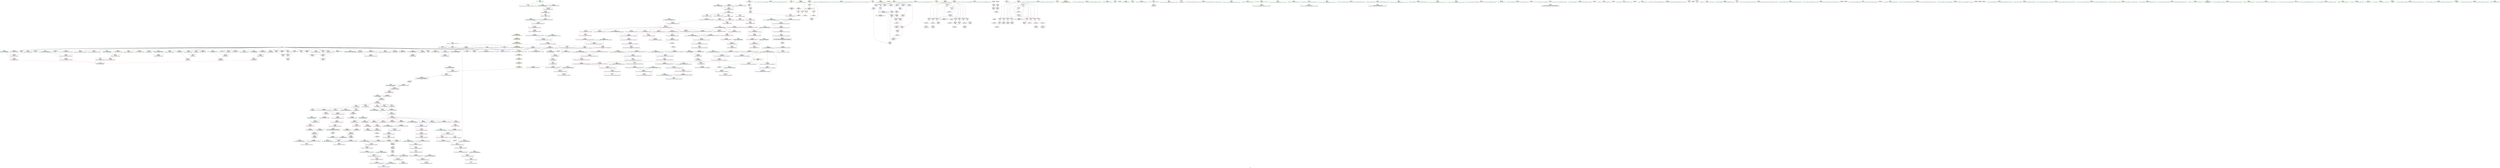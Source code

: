 digraph "SVFG" {
	label="SVFG";

	Node0x562c81339030 [shape=record,color=grey,label="{NodeID: 0\nNullPtr}"];
	Node0x562c81339030 -> Node0x562c81351140[style=solid];
	Node0x562c81339030 -> Node0x562c81351240[style=solid];
	Node0x562c81339030 -> Node0x562c81351310[style=solid];
	Node0x562c81339030 -> Node0x562c813513e0[style=solid];
	Node0x562c81339030 -> Node0x562c813514b0[style=solid];
	Node0x562c81339030 -> Node0x562c81351580[style=solid];
	Node0x562c81339030 -> Node0x562c81351650[style=solid];
	Node0x562c81339030 -> Node0x562c81351720[style=solid];
	Node0x562c81339030 -> Node0x562c813517f0[style=solid];
	Node0x562c81339030 -> Node0x562c813518c0[style=solid];
	Node0x562c81339030 -> Node0x562c81351990[style=solid];
	Node0x562c81339030 -> Node0x562c81351a60[style=solid];
	Node0x562c81339030 -> Node0x562c81351b30[style=solid];
	Node0x562c81339030 -> Node0x562c81351c00[style=solid];
	Node0x562c81339030 -> Node0x562c81351cd0[style=solid];
	Node0x562c81339030 -> Node0x562c81351da0[style=solid];
	Node0x562c81339030 -> Node0x562c81351e70[style=solid];
	Node0x562c81339030 -> Node0x562c81351f40[style=solid];
	Node0x562c81339030 -> Node0x562c81352010[style=solid];
	Node0x562c81339030 -> Node0x562c813520e0[style=solid];
	Node0x562c81339030 -> Node0x562c813521b0[style=solid];
	Node0x562c81339030 -> Node0x562c81352280[style=solid];
	Node0x562c81339030 -> Node0x562c81352350[style=solid];
	Node0x562c81339030 -> Node0x562c81352420[style=solid];
	Node0x562c81339030 -> Node0x562c813524f0[style=solid];
	Node0x562c81339030 -> Node0x562c813525c0[style=solid];
	Node0x562c81339030 -> Node0x562c81352690[style=solid];
	Node0x562c81339030 -> Node0x562c81352760[style=solid];
	Node0x562c81339030 -> Node0x562c8135f170[style=solid];
	Node0x562c81339030 -> Node0x562c81354800[style=solid];
	Node0x562c81339030 -> Node0x562c813548d0[style=solid];
	Node0x562c81339030 -> Node0x562c813549a0[style=solid];
	Node0x562c81339030 -> Node0x562c813733d0[style=solid];
	Node0x562c81339030 -> Node0x562c81373550[style=solid];
	Node0x562c81364420 [shape=record,color=blue,label="{NodeID: 443\n747\<--743\n__p.addr\<--__p\n_ZNSt16allocator_traitsISaIiEE10deallocateERS0_Pim\n}"];
	Node0x562c81364420 -> Node0x562c8135e0d0[style=dashed];
	Node0x562c81359c90 [shape=record,color=purple,label="{NodeID: 277\n652\<--645\n_M_impl3\<--this1\n_ZNSt12_Vector_baseIiSaIiEED2Ev\n}"];
	Node0x562c8134a740 [shape=record,color=green,label="{NodeID: 111\n697\<--698\n.addr\<--.addr_field_insensitive\n_ZNSt12_Destroy_auxILb1EE9__destroyIPiEEvT_S3_\n}"];
	Node0x562c8134a740 -> Node0x562c81363e70[style=solid];
	Node0x562c813ba460 [shape=record,color=black,label="{NodeID: 886\n863 = PHI(855, )\n2nd arg _ZN9__gnu_cxx13new_allocatorISt6vectorIiSaIiEEE10deallocateEPS3_m }"];
	Node0x562c813ba460 -> Node0x562c81365120[style=solid];
	Node0x562c81353a30 [shape=record,color=blue,label="{NodeID: 388\n176\<--195\nretval\<--\nmain\n}"];
	Node0x562c81353a30 -> Node0x562c8135a720[style=dashed];
	Node0x562c8134ed00 [shape=record,color=black,label="{NodeID: 222\n777\<--776\n\<--\n_ZN9__gnu_cxx13new_allocatorIiE10deallocateEPim\n}"];
	Node0x562c8134b090 [shape=record,color=green,label="{NodeID: 56\n200\<--201\n_ZNSt7__cxx1112basic_stringIcSt11char_traitsIcESaIcEEC1Ev\<--_ZNSt7__cxx1112basic_stringIcSt11char_traitsIcESaIcEEC1Ev_field_insensitive\n}"];
	Node0x562c81373250 [shape=record,color=grey,label="{NodeID: 665\n535 = cmp(533, 534, )\n}"];
	Node0x562c8135ca10 [shape=record,color=red,label="{NodeID: 333\n517\<--511\n\<--__first.addr\n_ZSt8_DestroyIPSt6vectorIiSaIiEEEvT_S4_\n|{<s0>46}}"];
	Node0x562c8135ca10:s0 -> Node0x562c813bd520[style=solid,color=red];
	Node0x562c813521b0 [shape=record,color=black,label="{NodeID: 167\n498\<--3\n\<--dummyVal\n_ZNSt12_Vector_baseISt6vectorIiSaIiEESaIS2_EED2Ev\n}"];
	Node0x562c813521b0 -> Node0x562c81355020[style=solid];
	Node0x562c8133a400 [shape=record,color=green,label="{NodeID: 1\n7\<--1\n__dso_handle\<--dummyObj\nGlob }"];
	Node0x562c8135fc30 [shape=record,color=yellow,style=double,label="{NodeID: 776\nRETMU(7V_2)\npts\{85 \}\nFun[_ZNSt6vectorIS_IiSaIiEESaIS1_EED2Ev]}"];
	Node0x562c813644f0 [shape=record,color=blue,label="{NodeID: 444\n749\<--744\n__n.addr\<--__n\n_ZNSt16allocator_traitsISaIiEE10deallocateERS0_Pim\n}"];
	Node0x562c813644f0 -> Node0x562c8135e1a0[style=dashed];
	Node0x562c81359d60 [shape=record,color=purple,label="{NodeID: 278\n653\<--645\n_M_start4\<--this1\n_ZNSt12_Vector_baseIiSaIiEED2Ev\n}"];
	Node0x562c81359d60 -> Node0x562c8135d980[style=solid];
	Node0x562c8134a810 [shape=record,color=green,label="{NodeID: 112\n699\<--700\n.addr1\<--.addr1_field_insensitive\n_ZNSt12_Destroy_auxILb1EE9__destroyIPiEEvT_S3_\n}"];
	Node0x562c8134a810 -> Node0x562c81363f40[style=solid];
	Node0x562c813ba5a0 [shape=record,color=black,label="{NodeID: 887\n628 = PHI(585, )\n0th arg _ZNSt12_Vector_baseIiSaIiEE19_M_get_Tp_allocatorEv }"];
	Node0x562c813ba5a0 -> Node0x562c81363990[style=solid];
	Node0x562c81392200 [shape=record,color=yellow,style=double,label="{NodeID: 721\n2V_1 = ENCHI(MR_2V_0)\npts\{100000 100001 100002 \}\nFun[__cxx_global_var_init.1]|{<s0>3}}"];
	Node0x562c81392200:s0 -> Node0x562c813926f0[style=dashed,color=red];
	Node0x562c81353b00 [shape=record,color=blue,label="{NodeID: 389\n186\<--195\ni\<--\nmain\n}"];
	Node0x562c81353b00 -> Node0x562c8138bae0[style=dashed];
	Node0x562c8134edd0 [shape=record,color=black,label="{NodeID: 223\n790\<--789\n\<--this1\n_ZNSaIiED2Ev\n|{<s0>65}}"];
	Node0x562c8134edd0:s0 -> Node0x562c813b91c0[style=solid,color=red];
	Node0x562c8134b190 [shape=record,color=green,label="{NodeID: 57\n203\<--204\n_ZSt7getlineIcSt11char_traitsIcESaIcEERSt13basic_istreamIT_T0_ES7_RNSt7__cxx1112basic_stringIS4_S5_T1_EE\<--_ZSt7getlineIcSt11char_traitsIcESaIcEERSt13basic_istreamIT_T0_ES7_RNSt7__cxx1112basic_stringIS4_S5_T1_EE_field_insensitive\n}"];
	Node0x562c813733d0 [shape=record,color=grey,label="{NodeID: 666\n817 = cmp(816, 3, )\n}"];
	Node0x562c8135cae0 [shape=record,color=red,label="{NodeID: 334\n518\<--513\n\<--__last.addr\n_ZSt8_DestroyIPSt6vectorIiSaIiEEEvT_S4_\n|{<s0>46}}"];
	Node0x562c8135cae0:s0 -> Node0x562c813bd660[style=solid,color=red];
	Node0x562c81352280 [shape=record,color=black,label="{NodeID: 168\n500\<--3\n\<--dummyVal\n_ZNSt12_Vector_baseISt6vectorIiSaIiEESaIS2_EED2Ev\n}"];
	Node0x562c81352280 -> Node0x562c813550f0[style=solid];
	Node0x562c8133a4c0 [shape=record,color=green,label="{NodeID: 2\n14\<--1\n.str\<--dummyObj\nGlob }"];
	Node0x562c8135fd40 [shape=record,color=yellow,style=double,label="{NodeID: 777\nRETMU(9V_1)\npts\{87 \}\nFun[_ZNSt6vectorIS_IiSaIiEESaIS1_EED2Ev]}"];
	Node0x562c813645c0 [shape=record,color=blue,label="{NodeID: 445\n766\<--763\nthis.addr\<--this\n_ZN9__gnu_cxx13new_allocatorIiE10deallocateEPim\n}"];
	Node0x562c813645c0 -> Node0x562c8135e270[style=dashed];
	Node0x562c81359e30 [shape=record,color=purple,label="{NodeID: 279\n663\<--645\n_M_impl5\<--this1\n_ZNSt12_Vector_baseIiSaIiEED2Ev\n|{<s0>57}}"];
	Node0x562c81359e30:s0 -> Node0x562c813b9fb0[style=solid,color=red];
	Node0x562c8134a8e0 [shape=record,color=green,label="{NodeID: 113\n708\<--709\nthis.addr\<--this.addr_field_insensitive\n_ZNSt12_Vector_baseIiSaIiEE13_M_deallocateEPim\n}"];
	Node0x562c8134a8e0 -> Node0x562c8135dbf0[style=solid];
	Node0x562c8134a8e0 -> Node0x562c81364010[style=solid];
	Node0x562c813bae30 [shape=record,color=black,label="{NodeID: 888\n202 = PHI()\n}"];
	Node0x562c81353bd0 [shape=record,color=blue,label="{NodeID: 390\n211\<--213\n\<--\nmain\n}"];
	Node0x562c81353bd0 -> Node0x562c81388fd0[style=dashed];
	Node0x562c8134eea0 [shape=record,color=black,label="{NodeID: 224\n820\<--819\n\<--_M_impl\n_ZNSt12_Vector_baseISt6vectorIiSaIiEESaIS2_EE13_M_deallocateEPS2_m\n|{<s0>66}}"];
	Node0x562c8134eea0:s0 -> Node0x562c813b9a40[style=solid,color=red];
	Node0x562c8134b290 [shape=record,color=green,label="{NodeID: 58\n221\<--222\n_ZNKSt7__cxx1112basic_stringIcSt11char_traitsIcESaIcEE4sizeEv\<--_ZNKSt7__cxx1112basic_stringIcSt11char_traitsIcESaIcEE4sizeEv_field_insensitive\n}"];
	Node0x562c81373550 [shape=record,color=grey,label="{NodeID: 667\n719 = cmp(718, 3, )\n}"];
	Node0x562c8135cbb0 [shape=record,color=red,label="{NodeID: 335\n533\<--526\n\<--__first.addr\n_ZNSt12_Destroy_auxILb0EE9__destroyIPSt6vectorIiSaIiEEEEvT_S6_\n}"];
	Node0x562c8135cbb0 -> Node0x562c81373250[style=solid];
	Node0x562c81352350 [shape=record,color=black,label="{NodeID: 169\n597\<--3\n\<--dummyVal\n_ZNSt6vectorIiSaIiEED2Ev\n}"];
	Node0x562c8133a580 [shape=record,color=green,label="{NodeID: 3\n19\<--1\n_ZSt3cin\<--dummyObj\nGlob }"];
	Node0x562c8135fe20 [shape=record,color=yellow,style=double,label="{NodeID: 778\nRETMU(11V_1)\npts\{89 \}\nFun[_ZNSt6vectorIS_IiSaIiEESaIS1_EED2Ev]}"];
	Node0x562c81364690 [shape=record,color=blue,label="{NodeID: 446\n768\<--764\n__p.addr\<--__p\n_ZN9__gnu_cxx13new_allocatorIiE10deallocateEPim\n}"];
	Node0x562c81364690 -> Node0x562c8135e340[style=dashed];
	Node0x562c81359f00 [shape=record,color=purple,label="{NodeID: 280\n673\<--645\n_M_impl6\<--this1\n_ZNSt12_Vector_baseIiSaIiEED2Ev\n|{<s0>58}}"];
	Node0x562c81359f00:s0 -> Node0x562c813b9fb0[style=solid,color=red];
	Node0x562c8134f4c0 [shape=record,color=green,label="{NodeID: 114\n710\<--711\n__p.addr\<--__p.addr_field_insensitive\n_ZNSt12_Vector_baseIiSaIiEE13_M_deallocateEPim\n}"];
	Node0x562c8134f4c0 -> Node0x562c8135dcc0[style=solid];
	Node0x562c8134f4c0 -> Node0x562c8135dd90[style=solid];
	Node0x562c8134f4c0 -> Node0x562c813640e0[style=solid];
	Node0x562c813baf30 [shape=record,color=black,label="{NodeID: 889\n101 = PHI(456, )\n|{<s0>8}}"];
	Node0x562c813baf30:s0 -> Node0x562c813bc8a0[style=solid,color=red];
	Node0x562c81392420 [shape=record,color=yellow,style=double,label="{NodeID: 723\n81V_1 = ENCHI(MR_81V_0)\npts\{572 \}\nFun[_ZNSt6vectorIiSaIiEED2Ev]}"];
	Node0x562c81392420 -> Node0x562c81363580[style=dashed];
	Node0x562c81353ca0 [shape=record,color=blue,label="{NodeID: 391\n190\<--213\ns5\<--\nmain\n}"];
	Node0x562c81353ca0 -> Node0x562c8135acd0[style=dashed];
	Node0x562c81353ca0 -> Node0x562c8135ada0[style=dashed];
	Node0x562c81353ca0 -> Node0x562c8135ae70[style=dashed];
	Node0x562c81353ca0 -> Node0x562c8135af40[style=dashed];
	Node0x562c81353ca0 -> Node0x562c8135b010[style=dashed];
	Node0x562c81353ca0 -> Node0x562c8135b0e0[style=dashed];
	Node0x562c81353ca0 -> Node0x562c8135b1b0[style=dashed];
	Node0x562c81353ca0 -> Node0x562c8135b280[style=dashed];
	Node0x562c81353ca0 -> Node0x562c813544c0[style=dashed];
	Node0x562c81353ca0 -> Node0x562c8138bfe0[style=dashed];
	Node0x562c8134ef70 [shape=record,color=black,label="{NodeID: 225\n834\<--833\n\<--this1\n_ZNSt12_Vector_baseISt6vectorIiSaIiEESaIS2_EE12_Vector_implD2Ev\n|{<s0>67}}"];
	Node0x562c8134ef70:s0 -> Node0x562c813bcda0[style=solid,color=red];
	Node0x562c8134b390 [shape=record,color=green,label="{NodeID: 59\n257\<--258\n_ZNSt7__cxx1112basic_stringIcSt11char_traitsIcESaIcEEixEm\<--_ZNSt7__cxx1112basic_stringIcSt11char_traitsIcESaIcEEixEm_field_insensitive\n}"];
	Node0x562c813736d0 [shape=record,color=grey,label="{NodeID: 668\n267 = cmp(260, 266, )\n}"];
	Node0x562c8135cc80 [shape=record,color=red,label="{NodeID: 336\n537\<--526\n\<--__first.addr\n_ZNSt12_Destroy_auxILb0EE9__destroyIPSt6vectorIiSaIiEEEEvT_S6_\n|{<s0>47}}"];
	Node0x562c8135cc80:s0 -> Node0x562c813b89e0[style=solid,color=red];
	Node0x562c81352420 [shape=record,color=black,label="{NodeID: 170\n598\<--3\n\<--dummyVal\n_ZNSt6vectorIiSaIiEED2Ev\n}"];
	Node0x562c81352420 -> Node0x562c81363580[style=solid];
	Node0x562c8133a640 [shape=record,color=green,label="{NodeID: 4\n20\<--1\n_ZSt4cout\<--dummyObj\nGlob }"];
	Node0x562c81364760 [shape=record,color=blue,label="{NodeID: 447\n770\<--765\n.addr\<--\n_ZN9__gnu_cxx13new_allocatorIiE10deallocateEPim\n}"];
	Node0x562c81359fd0 [shape=record,color=purple,label="{NodeID: 281\n721\<--717\n_M_impl\<--this1\n_ZNSt12_Vector_baseIiSaIiEE13_M_deallocateEPim\n}"];
	Node0x562c81359fd0 -> Node0x562c8134ea90[style=solid];
	Node0x562c8134f590 [shape=record,color=green,label="{NodeID: 115\n712\<--713\n__n.addr\<--__n.addr_field_insensitive\n_ZNSt12_Vector_baseIiSaIiEE13_M_deallocateEPim\n}"];
	Node0x562c8134f590 -> Node0x562c8135de60[style=solid];
	Node0x562c8134f590 -> Node0x562c813641b0[style=solid];
	Node0x562c813bb160 [shape=record,color=black,label="{NodeID: 890\n256 = PHI()\n}"];
	Node0x562c813bb160 -> Node0x562c8135bb70[style=solid];
	Node0x562c81392500 [shape=record,color=yellow,style=double,label="{NodeID: 724\n83V_1 = ENCHI(MR_83V_0)\npts\{574 \}\nFun[_ZNSt6vectorIiSaIiEED2Ev]}"];
	Node0x562c81392500 -> Node0x562c81363650[style=dashed];
	Node0x562c81353d70 [shape=record,color=blue,label="{NodeID: 392\n192\<--195\nt\<--\nmain\n}"];
	Node0x562c81353d70 -> Node0x562c8135b350[style=dashed];
	Node0x562c81353d70 -> Node0x562c8135b420[style=dashed];
	Node0x562c81353d70 -> Node0x562c8135b4f0[style=dashed];
	Node0x562c81353d70 -> Node0x562c8135b5c0[style=dashed];
	Node0x562c81353d70 -> Node0x562c8135b690[style=dashed];
	Node0x562c81353d70 -> Node0x562c8135b760[style=dashed];
	Node0x562c81353d70 -> Node0x562c8135b830[style=dashed];
	Node0x562c81353d70 -> Node0x562c8135b900[style=dashed];
	Node0x562c81353d70 -> Node0x562c8135b9d0[style=dashed];
	Node0x562c81353d70 -> Node0x562c81353d70[style=dashed];
	Node0x562c81353d70 -> Node0x562c813543f0[style=dashed];
	Node0x562c81353d70 -> Node0x562c8138c4e0[style=dashed];
	Node0x562c8134f040 [shape=record,color=black,label="{NodeID: 226\n853\<--852\n\<--\n_ZNSt16allocator_traitsISaISt6vectorIiSaIiEEEE10deallocateERS3_PS2_m\n|{<s0>68}}"];
	Node0x562c8134f040:s0 -> Node0x562c813ba240[style=solid,color=red];
	Node0x562c8134b490 [shape=record,color=green,label="{NodeID: 60\n323\<--324\n_ZStlsISt11char_traitsIcEERSt13basic_ostreamIcT_ES5_PKc\<--_ZStlsISt11char_traitsIcEERSt13basic_ostreamIcT_ES5_PKc_field_insensitive\n}"];
	Node0x562c8135cd50 [shape=record,color=red,label="{NodeID: 337\n545\<--526\n\<--__first.addr\n_ZNSt12_Destroy_auxILb0EE9__destroyIPSt6vectorIiSaIiEEEEvT_S6_\n}"];
	Node0x562c8135cd50 -> Node0x562c81359470[style=solid];
	Node0x562c813524f0 [shape=record,color=black,label="{NodeID: 171\n600\<--3\n\<--dummyVal\n_ZNSt6vectorIiSaIiEED2Ev\n}"];
	Node0x562c813524f0 -> Node0x562c81363650[style=solid];
	Node0x562c8133a700 [shape=record,color=green,label="{NodeID: 5\n21\<--1\n.str.3\<--dummyObj\nGlob }"];
	Node0x562c81360010 [shape=record,color=yellow,style=double,label="{NodeID: 780\nRETMU(2V_2)\npts\{100000 100001 100002 \}\nFun[_GLOBAL__sub_I_RalphFurmaniak_2_1.cpp]}"];
	Node0x562c81364830 [shape=record,color=blue,label="{NodeID: 448\n786\<--785\nthis.addr\<--this\n_ZNSaIiED2Ev\n}"];
	Node0x562c81364830 -> Node0x562c8135e410[style=dashed];
	Node0x562c8135a0a0 [shape=record,color=purple,label="{NodeID: 282\n819\<--815\n_M_impl\<--this1\n_ZNSt12_Vector_baseISt6vectorIiSaIiEESaIS2_EE13_M_deallocateEPS2_m\n}"];
	Node0x562c8135a0a0 -> Node0x562c8134eea0[style=solid];
	Node0x562c8134f660 [shape=record,color=green,label="{NodeID: 116\n726\<--727\n_ZNSt16allocator_traitsISaIiEE10deallocateERS0_Pim\<--_ZNSt16allocator_traitsISaIiEE10deallocateERS0_Pim_field_insensitive\n}"];
	Node0x562c813bb230 [shape=record,color=black,label="{NodeID: 891\n264 = PHI()\n}"];
	Node0x562c813bb230 -> Node0x562c8135bc40[style=solid];
	Node0x562c81353e40 [shape=record,color=blue,label="{NodeID: 393\n248\<--242\narrayidx21\<--\nmain\n}"];
	Node0x562c81353e40 -> Node0x562c8135baa0[style=dashed];
	Node0x562c81353e40 -> Node0x562c8135bd10[style=dashed];
	Node0x562c81353e40 -> Node0x562c8135bde0[style=dashed];
	Node0x562c81353e40 -> Node0x562c81353e40[style=dashed];
	Node0x562c81353e40 -> Node0x562c81353f10[style=dashed];
	Node0x562c81353e40 -> Node0x562c81388fd0[style=dashed];
	Node0x562c8134f110 [shape=record,color=black,label="{NodeID: 227\n875\<--874\n\<--\n_ZN9__gnu_cxx13new_allocatorISt6vectorIiSaIiEEE10deallocateEPS3_m\n}"];
	Node0x562c8134b590 [shape=record,color=green,label="{NodeID: 61\n328\<--329\n_ZNSolsEi\<--_ZNSolsEi_field_insensitive\n}"];
	Node0x562c8135ce20 [shape=record,color=red,label="{NodeID: 338\n534\<--528\n\<--__last.addr\n_ZNSt12_Destroy_auxILb0EE9__destroyIPSt6vectorIiSaIiEEEEvT_S6_\n}"];
	Node0x562c8135ce20 -> Node0x562c81373250[style=solid];
	Node0x562c813525c0 [shape=record,color=black,label="{NodeID: 172\n668\<--3\n\<--dummyVal\n_ZNSt12_Vector_baseIiSaIiEED2Ev\n}"];
	Node0x562c8133a7c0 [shape=record,color=green,label="{NodeID: 6\n23\<--1\n.str.4\<--dummyObj\nGlob }"];
	Node0x562c81364900 [shape=record,color=blue,label="{NodeID: 449\n797\<--796\nthis.addr\<--this\n_ZN9__gnu_cxx13new_allocatorIiED2Ev\n}"];
	Node0x562c81364900 -> Node0x562c8135e4e0[style=dashed];
	Node0x562c8135a170 [shape=record,color=red,label="{NodeID: 283\n69\<--66\nthis1\<--this.addr\n_ZNSt6vectorIS_IiSaIiEESaIS1_EEC2Ev\n}"];
	Node0x562c8135a170 -> Node0x562c81352c30[style=solid];
	Node0x562c8134f730 [shape=record,color=green,label="{NodeID: 117\n732\<--733\nthis.addr\<--this.addr_field_insensitive\n_ZNSt12_Vector_baseIiSaIiEE12_Vector_implD2Ev\n}"];
	Node0x562c8134f730 -> Node0x562c8135df30[style=solid];
	Node0x562c8134f730 -> Node0x562c81364280[style=solid];
	Node0x562c813bb300 [shape=record,color=black,label="{NodeID: 892\n39 = PHI()\n}"];
	Node0x562c813926f0 [shape=record,color=yellow,style=double,label="{NodeID: 726\n2V_1 = ENCHI(MR_2V_0)\npts\{100000 100001 100002 \}\nFun[_ZNSt6vectorIS_IiSaIiEESaIS1_EEC2Ev]|{<s0>5}}"];
	Node0x562c813926f0:s0 -> Node0x562c81394260[style=dashed,color=red];
	Node0x562c81353f10 [shape=record,color=blue,label="{NodeID: 394\n283\<--285\narrayidx43\<--add44\nmain\n}"];
	Node0x562c81353f10 -> Node0x562c8135beb0[style=dashed];
	Node0x562c81353f10 -> Node0x562c81353fe0[style=dashed];
	Node0x562c8134f1e0 [shape=record,color=black,label="{NodeID: 228\n884\<--883\n\<--this1\n_ZNSaISt6vectorIiSaIiEEED2Ev\n|{<s0>70}}"];
	Node0x562c8134f1e0:s0 -> Node0x562c813bb890[style=solid,color=red];
	Node0x562c8134b690 [shape=record,color=green,label="{NodeID: 62\n339\<--340\nprintf\<--printf_field_insensitive\n}"];
	Node0x562c8135cef0 [shape=record,color=red,label="{NodeID: 339\n555\<--552\n\<--__pointer.addr\n_ZSt8_DestroyISt6vectorIiSaIiEEEvPT_\n|{<s0>49}}"];
	Node0x562c8135cef0:s0 -> Node0x562c813bb670[style=solid,color=red];
	Node0x562c81352690 [shape=record,color=black,label="{NodeID: 173\n669\<--3\n\<--dummyVal\n_ZNSt12_Vector_baseIiSaIiEED2Ev\n}"];
	Node0x562c81352690 -> Node0x562c81363b30[style=solid];
	Node0x562c8133a880 [shape=record,color=green,label="{NodeID: 7\n25\<--1\n.str.5\<--dummyObj\nGlob }"];
	Node0x562c813649d0 [shape=record,color=blue,label="{NodeID: 450\n806\<--803\nthis.addr\<--this\n_ZNSt12_Vector_baseISt6vectorIiSaIiEESaIS2_EE13_M_deallocateEPS2_m\n}"];
	Node0x562c813649d0 -> Node0x562c8135e5b0[style=dashed];
	Node0x562c8135a240 [shape=record,color=red,label="{NodeID: 284\n91\<--84\nthis1\<--this.addr\n_ZNSt6vectorIS_IiSaIiEESaIS1_EED2Ev\n}"];
	Node0x562c8135a240 -> Node0x562c81352d00[style=solid];
	Node0x562c8135a240 -> Node0x562c81352dd0[style=solid];
	Node0x562c8135a240 -> Node0x562c81352ea0[style=solid];
	Node0x562c8135a240 -> Node0x562c81352f70[style=solid];
	Node0x562c8135a240 -> Node0x562c81353040[style=solid];
	Node0x562c8134f800 [shape=record,color=green,label="{NodeID: 118\n738\<--739\n_ZNSaIiED2Ev\<--_ZNSaIiED2Ev_field_insensitive\n}"];
	Node0x562c813bb3d0 [shape=record,color=black,label="{NodeID: 893\n829 = PHI(492, 502, )\n0th arg _ZNSt12_Vector_baseISt6vectorIiSaIiEESaIS2_EE12_Vector_implD2Ev }"];
	Node0x562c813bb3d0 -> Node0x562c81364c40[style=solid];
	Node0x562c81353fe0 [shape=record,color=blue,label="{NodeID: 395\n292\<--294\narrayidx48\<--rem\nmain\n}"];
	Node0x562c81353fe0 -> Node0x562c8135baa0[style=dashed];
	Node0x562c81353fe0 -> Node0x562c81353e40[style=dashed];
	Node0x562c81353fe0 -> Node0x562c81388fd0[style=dashed];
	Node0x562c8134f2b0 [shape=record,color=purple,label="{NodeID: 229\n38\<--4\n\<--_ZStL8__ioinit\n__cxx_global_var_init\n}"];
	Node0x562c8134b790 [shape=record,color=green,label="{NodeID: 63\n381\<--382\nthis.addr\<--this.addr_field_insensitive\n_ZNSt12_Vector_baseISt6vectorIiSaIiEESaIS2_EEC2Ev\n}"];
	Node0x562c8134b790 -> Node0x562c8135c050[style=solid];
	Node0x562c8134b790 -> Node0x562c81354660[style=solid];
	Node0x562c8135cfc0 [shape=record,color=red,label="{NodeID: 340\n565\<--562\n\<--__r.addr\n_ZSt11__addressofISt6vectorIiSaIiEEEPT_RS3_\n}"];
	Node0x562c8135cfc0 -> Node0x562c8134e270[style=solid];
	Node0x562c81352760 [shape=record,color=black,label="{NodeID: 174\n671\<--3\n\<--dummyVal\n_ZNSt12_Vector_baseIiSaIiEED2Ev\n}"];
	Node0x562c81352760 -> Node0x562c81363c00[style=solid];
	Node0x562c8133a940 [shape=record,color=green,label="{NodeID: 8\n28\<--1\n\<--dummyObj\nCan only get source location for instruction, argument, global var or function.}"];
	Node0x562c81364aa0 [shape=record,color=blue,label="{NodeID: 451\n808\<--804\n__p.addr\<--__p\n_ZNSt12_Vector_baseISt6vectorIiSaIiEESaIS2_EE13_M_deallocateEPS2_m\n}"];
	Node0x562c81364aa0 -> Node0x562c8135e680[style=dashed];
	Node0x562c81364aa0 -> Node0x562c8135e750[style=dashed];
	Node0x562c8135a310 [shape=record,color=red,label="{NodeID: 285\n120\<--86\nexn\<--exn.slot\n_ZNSt6vectorIS_IiSaIiEESaIS1_EED2Ev\n|{<s0>11}}"];
	Node0x562c8135a310:s0 -> Node0x562c813b8b20[style=solid,color=red];
	Node0x562c8134f900 [shape=record,color=green,label="{NodeID: 119\n745\<--746\n__a.addr\<--__a.addr_field_insensitive\n_ZNSt16allocator_traitsISaIiEE10deallocateERS0_Pim\n}"];
	Node0x562c8134f900 -> Node0x562c8135e000[style=solid];
	Node0x562c8134f900 -> Node0x562c81364350[style=solid];
	Node0x562c813bb670 [shape=record,color=black,label="{NodeID: 894\n568 = PHI(555, )\n0th arg _ZNSt6vectorIiSaIiEED2Ev }"];
	Node0x562c813bb670 -> Node0x562c813634b0[style=solid];
	Node0x562c813540b0 [shape=record,color=blue,label="{NodeID: 396\n182\<--299\nexn.slot\<--\nmain\n}"];
	Node0x562c813540b0 -> Node0x562c8135a8c0[style=dashed];
	Node0x562c8134f380 [shape=record,color=purple,label="{NodeID: 230\n135\<--14\n\<--.str\n__cxx_global_var_init.2\n}"];
	Node0x562c8134b860 [shape=record,color=green,label="{NodeID: 64\n387\<--388\n_ZNSt12_Vector_baseISt6vectorIiSaIiEESaIS2_EE12_Vector_implC2Ev\<--_ZNSt12_Vector_baseISt6vectorIiSaIiEESaIS2_EE12_Vector_implC2Ev_field_insensitive\n}"];
	Node0x562c8135d090 [shape=record,color=red,label="{NodeID: 341\n576\<--569\nthis1\<--this.addr\n_ZNSt6vectorIiSaIiEED2Ev\n}"];
	Node0x562c8135d090 -> Node0x562c8134e340[style=solid];
	Node0x562c8135d090 -> Node0x562c8134e410[style=solid];
	Node0x562c8135d090 -> Node0x562c8134e4e0[style=solid];
	Node0x562c8135d090 -> Node0x562c8134e5b0[style=solid];
	Node0x562c8135d090 -> Node0x562c8134e680[style=solid];
	Node0x562c81352830 [shape=record,color=black,label="{NodeID: 175\n9\<--8\n\<--words\nCan only get source location for instruction, argument, global var or function.}"];
	Node0x562c8133aa00 [shape=record,color=green,label="{NodeID: 9\n195\<--1\n\<--dummyObj\nCan only get source location for instruction, argument, global var or function.}"];
	Node0x562c81364b70 [shape=record,color=blue,label="{NodeID: 452\n810\<--805\n__n.addr\<--__n\n_ZNSt12_Vector_baseISt6vectorIiSaIiEESaIS2_EE13_M_deallocateEPS2_m\n}"];
	Node0x562c81364b70 -> Node0x562c8135e820[style=dashed];
	Node0x562c8135a3e0 [shape=record,color=red,label="{NodeID: 286\n95\<--94\n\<--_M_start\n_ZNSt6vectorIS_IiSaIiEESaIS1_EED2Ev\n|{<s0>8}}"];
	Node0x562c8135a3e0:s0 -> Node0x562c813bc620[style=solid,color=red];
	Node0x562c8134f9d0 [shape=record,color=green,label="{NodeID: 120\n747\<--748\n__p.addr\<--__p.addr_field_insensitive\n_ZNSt16allocator_traitsISaIiEE10deallocateERS0_Pim\n}"];
	Node0x562c8134f9d0 -> Node0x562c8135e0d0[style=solid];
	Node0x562c8134f9d0 -> Node0x562c81364420[style=solid];
	Node0x562c813bb780 [shape=record,color=black,label="{NodeID: 895\n65 = PHI(8, )\n0th arg _ZNSt6vectorIS_IiSaIiEESaIS1_EEC2Ev }"];
	Node0x562c813bb780 -> Node0x562c8135f270[style=solid];
	Node0x562c81354180 [shape=record,color=blue,label="{NodeID: 397\n184\<--301\nehselector.slot\<--\nmain\n}"];
	Node0x562c81354180 -> Node0x562c8135a990[style=dashed];
	Node0x562c81357710 [shape=record,color=purple,label="{NodeID: 231\n211\<--16\n\<--cnt\nmain\n}"];
	Node0x562c81357710 -> Node0x562c81353bd0[style=solid];
	Node0x562c8134b960 [shape=record,color=green,label="{NodeID: 65\n393\<--394\n__cxa_begin_catch\<--__cxa_begin_catch_field_insensitive\n}"];
	Node0x562c8135d160 [shape=record,color=red,label="{NodeID: 342\n605\<--571\nexn\<--exn.slot\n_ZNSt6vectorIiSaIiEED2Ev\n|{<s0>54}}"];
	Node0x562c8135d160:s0 -> Node0x562c813b8b20[style=solid,color=red];
	Node0x562c81352930 [shape=record,color=black,label="{NodeID: 176\n12\<--11\n\<--_Z6targetB5cxx11\nCan only get source location for instruction, argument, global var or function.}"];
	Node0x562c8133aac0 [shape=record,color=green,label="{NodeID: 10\n213\<--1\n\<--dummyObj\nCan only get source location for instruction, argument, global var or function.}"];
	Node0x562c81364c40 [shape=record,color=blue,label="{NodeID: 453\n830\<--829\nthis.addr\<--this\n_ZNSt12_Vector_baseISt6vectorIiSaIiEESaIS2_EE12_Vector_implD2Ev\n}"];
	Node0x562c81364c40 -> Node0x562c8135e8f0[style=dashed];
	Node0x562c8135a4b0 [shape=record,color=red,label="{NodeID: 287\n99\<--98\n\<--_M_finish\n_ZNSt6vectorIS_IiSaIiEESaIS1_EED2Ev\n|{<s0>8}}"];
	Node0x562c8135a4b0:s0 -> Node0x562c813bc760[style=solid,color=red];
	Node0x562c8134faa0 [shape=record,color=green,label="{NodeID: 121\n749\<--750\n__n.addr\<--__n.addr_field_insensitive\n_ZNSt16allocator_traitsISaIiEE10deallocateERS0_Pim\n}"];
	Node0x562c8134faa0 -> Node0x562c8135e1a0[style=solid];
	Node0x562c8134faa0 -> Node0x562c813644f0[style=solid];
	Node0x562c813bb890 [shape=record,color=black,label="{NodeID: 896\n890 = PHI(884, )\n0th arg _ZN9__gnu_cxx13new_allocatorISt6vectorIiSaIiEEED2Ev }"];
	Node0x562c813bb890 -> Node0x562c813652c0[style=solid];
	Node0x562c81354250 [shape=record,color=blue,label="{NodeID: 398\n182\<--305\nexn.slot\<--\nmain\n}"];
	Node0x562c81354250 -> Node0x562c8135a8c0[style=dashed];
	Node0x562c813577a0 [shape=record,color=purple,label="{NodeID: 232\n238\<--16\narrayidx\<--cnt\nmain\n}"];
	Node0x562c8134ba60 [shape=record,color=green,label="{NodeID: 66\n396\<--397\n_ZSt9terminatev\<--_ZSt9terminatev_field_insensitive\n}"];
	Node0x562c8135d230 [shape=record,color=red,label="{NodeID: 343\n580\<--579\n\<--_M_start\n_ZNSt6vectorIiSaIiEED2Ev\n|{<s0>51}}"];
	Node0x562c8135d230:s0 -> Node0x562c813bc260[style=solid,color=red];
	Node0x562c81352a30 [shape=record,color=black,label="{NodeID: 177\n40\<--41\n\<--_ZNSt8ios_base4InitD1Ev\nCan only get source location for instruction, argument, global var or function.}"];
	Node0x562c8133ab80 [shape=record,color=green,label="{NodeID: 11\n224\<--1\n\<--dummyObj\nCan only get source location for instruction, argument, global var or function.}"];
	Node0x562c81364d10 [shape=record,color=blue,label="{NodeID: 454\n843\<--840\n__a.addr\<--__a\n_ZNSt16allocator_traitsISaISt6vectorIiSaIiEEEE10deallocateERS3_PS2_m\n}"];
	Node0x562c81364d10 -> Node0x562c8135e9c0[style=dashed];
	Node0x562c8135a580 [shape=record,color=red,label="{NodeID: 288\n153\<--128\nexn\<--exn.slot\n__cxx_global_var_init.2\n}"];
	Node0x562c8134fb70 [shape=record,color=green,label="{NodeID: 122\n759\<--760\n_ZN9__gnu_cxx13new_allocatorIiE10deallocateEPim\<--_ZN9__gnu_cxx13new_allocatorIiE10deallocateEPim_field_insensitive\n}"];
	Node0x562c813bb9a0 [shape=record,color=black,label="{NodeID: 897\n509 = PHI(450, )\n0th arg _ZSt8_DestroyIPSt6vectorIiSaIiEEEvT_S4_ }"];
	Node0x562c813bb9a0 -> Node0x562c813551c0[style=solid];
	Node0x562c81354320 [shape=record,color=blue,label="{NodeID: 399\n184\<--307\nehselector.slot\<--\nmain\n}"];
	Node0x562c81354320 -> Node0x562c8135a990[style=dashed];
	Node0x562c81357870 [shape=record,color=purple,label="{NodeID: 233\n241\<--16\narrayidx17\<--cnt\nmain\n}"];
	Node0x562c81357870 -> Node0x562c8135baa0[style=solid];
	Node0x562c8134bb60 [shape=record,color=green,label="{NodeID: 67\n404\<--405\nthis.addr\<--this.addr_field_insensitive\n_ZNSt12_Vector_baseISt6vectorIiSaIiEESaIS2_EE12_Vector_implC2Ev\n}"];
	Node0x562c8134bb60 -> Node0x562c8135c120[style=solid];
	Node0x562c8134bb60 -> Node0x562c81354730[style=solid];
	Node0x562c8135d300 [shape=record,color=red,label="{NodeID: 344\n584\<--583\n\<--_M_finish\n_ZNSt6vectorIiSaIiEED2Ev\n|{<s0>51}}"];
	Node0x562c8135d300:s0 -> Node0x562c813bc3a0[style=solid,color=red];
	Node0x562c81352b30 [shape=record,color=black,label="{NodeID: 178\n61\<--62\n\<--_ZNSt6vectorIS_IiSaIiEESaIS1_EED2Ev\nCan only get source location for instruction, argument, global var or function.}"];
	Node0x562c8133ac40 [shape=record,color=green,label="{NodeID: 12\n295\<--1\n\<--dummyObj\nCan only get source location for instruction, argument, global var or function.}"];
	Node0x562c81364de0 [shape=record,color=blue,label="{NodeID: 455\n845\<--841\n__p.addr\<--__p\n_ZNSt16allocator_traitsISaISt6vectorIiSaIiEEEE10deallocateERS3_PS2_m\n}"];
	Node0x562c81364de0 -> Node0x562c8135ea90[style=dashed];
	Node0x562c8135a650 [shape=record,color=red,label="{NodeID: 289\n154\<--130\nsel\<--ehselector.slot\n__cxx_global_var_init.2\n}"];
	Node0x562c8134fc70 [shape=record,color=green,label="{NodeID: 123\n766\<--767\nthis.addr\<--this.addr_field_insensitive\n_ZN9__gnu_cxx13new_allocatorIiE10deallocateEPim\n}"];
	Node0x562c8134fc70 -> Node0x562c8135e270[style=solid];
	Node0x562c8134fc70 -> Node0x562c813645c0[style=solid];
	Node0x562c813bbae0 [shape=record,color=black,label="{NodeID: 898\n510 = PHI(451, )\n1st arg _ZSt8_DestroyIPSt6vectorIiSaIiEEEvT_S4_ }"];
	Node0x562c813bbae0 -> Node0x562c81355290[style=solid];
	Node0x562c813543f0 [shape=record,color=blue,label="{NodeID: 400\n192\<--313\nt\<--inc\nmain\n}"];
	Node0x562c813543f0 -> Node0x562c8135b350[style=dashed];
	Node0x562c813543f0 -> Node0x562c8135b420[style=dashed];
	Node0x562c813543f0 -> Node0x562c8135b4f0[style=dashed];
	Node0x562c813543f0 -> Node0x562c8135b5c0[style=dashed];
	Node0x562c813543f0 -> Node0x562c8135b690[style=dashed];
	Node0x562c813543f0 -> Node0x562c8135b760[style=dashed];
	Node0x562c813543f0 -> Node0x562c8135b830[style=dashed];
	Node0x562c813543f0 -> Node0x562c8135b900[style=dashed];
	Node0x562c813543f0 -> Node0x562c8135b9d0[style=dashed];
	Node0x562c813543f0 -> Node0x562c81353d70[style=dashed];
	Node0x562c813543f0 -> Node0x562c813543f0[style=dashed];
	Node0x562c813543f0 -> Node0x562c8138c4e0[style=dashed];
	Node0x562c81357940 [shape=record,color=purple,label="{NodeID: 234\n245\<--16\narrayidx19\<--cnt\nmain\n}"];
	Node0x562c8134bc30 [shape=record,color=green,label="{NodeID: 68\n410\<--411\n_ZNSaISt6vectorIiSaIiEEEC2Ev\<--_ZNSaISt6vectorIiSaIiEEEC2Ev_field_insensitive\n}"];
	Node0x562c8135d3d0 [shape=record,color=red,label="{NodeID: 345\n621\<--612\n\<--__first.addr\n_ZSt8_DestroyIPiiEvT_S1_RSaIT0_E\n|{<s0>55}}"];
	Node0x562c8135d3d0:s0 -> Node0x562c813b8fa0[style=solid,color=red];
	Node0x562c81352c30 [shape=record,color=black,label="{NodeID: 179\n70\<--69\n\<--this1\n_ZNSt6vectorIS_IiSaIiEESaIS1_EEC2Ev\n|{<s0>5}}"];
	Node0x562c81352c30:s0 -> Node0x562c813bcee0[style=solid,color=red];
	Node0x562c8133ad00 [shape=record,color=green,label="{NodeID: 13\n488\<--1\n\<--dummyObj\nCan only get source location for instruction, argument, global var or function.}"];
	Node0x562c81364eb0 [shape=record,color=blue,label="{NodeID: 456\n847\<--842\n__n.addr\<--__n\n_ZNSt16allocator_traitsISaISt6vectorIiSaIiEEEE10deallocateERS3_PS2_m\n}"];
	Node0x562c81364eb0 -> Node0x562c8135eb60[style=dashed];
	Node0x562c8135a720 [shape=record,color=red,label="{NodeID: 290\n348\<--176\n\<--retval\nmain\n}"];
	Node0x562c8135a720 -> Node0x562c8134dcc0[style=solid];
	Node0x562c8134fd40 [shape=record,color=green,label="{NodeID: 124\n768\<--769\n__p.addr\<--__p.addr_field_insensitive\n_ZN9__gnu_cxx13new_allocatorIiE10deallocateEPim\n}"];
	Node0x562c8134fd40 -> Node0x562c8135e340[style=solid];
	Node0x562c8134fd40 -> Node0x562c81364690[style=solid];
	Node0x562c813bbc20 [shape=record,color=black,label="{NodeID: 899\n705 = PHI(645, )\n0th arg _ZNSt12_Vector_baseIiSaIiEE13_M_deallocateEPim }"];
	Node0x562c813bbc20 -> Node0x562c81364010[style=solid];
	Node0x562c813544c0 [shape=record,color=blue,label="{NodeID: 401\n190\<--318\ns5\<--inc50\nmain\n}"];
	Node0x562c813544c0 -> Node0x562c8135acd0[style=dashed];
	Node0x562c813544c0 -> Node0x562c8135ada0[style=dashed];
	Node0x562c813544c0 -> Node0x562c8135ae70[style=dashed];
	Node0x562c813544c0 -> Node0x562c8135af40[style=dashed];
	Node0x562c813544c0 -> Node0x562c8135b010[style=dashed];
	Node0x562c813544c0 -> Node0x562c8135b0e0[style=dashed];
	Node0x562c813544c0 -> Node0x562c8135b1b0[style=dashed];
	Node0x562c813544c0 -> Node0x562c8135b280[style=dashed];
	Node0x562c813544c0 -> Node0x562c813544c0[style=dashed];
	Node0x562c813544c0 -> Node0x562c8138bfe0[style=dashed];
	Node0x562c81357a10 [shape=record,color=purple,label="{NodeID: 235\n248\<--16\narrayidx21\<--cnt\nmain\n}"];
	Node0x562c81357a10 -> Node0x562c81353e40[style=solid];
	Node0x562c8134bd30 [shape=record,color=green,label="{NodeID: 69\n421\<--422\nthis.addr\<--this.addr_field_insensitive\n_ZNSaISt6vectorIiSaIiEEEC2Ev\n}"];
	Node0x562c8134bd30 -> Node0x562c8135c1f0[style=solid];
	Node0x562c8134bd30 -> Node0x562c81354a70[style=solid];
	Node0x562c8138bae0 [shape=record,color=black,label="{NodeID: 678\nMR_25V_3 = PHI(MR_25V_4, MR_25V_2, )\npts\{187 \}\n}"];
	Node0x562c8138bae0 -> Node0x562c8135aa60[style=dashed];
	Node0x562c8138bae0 -> Node0x562c8135ab30[style=dashed];
	Node0x562c8138bae0 -> Node0x562c8135ac00[style=dashed];
	Node0x562c8138bae0 -> Node0x562c81354590[style=dashed];
	Node0x562c8135d4a0 [shape=record,color=red,label="{NodeID: 346\n622\<--614\n\<--__last.addr\n_ZSt8_DestroyIPiiEvT_S1_RSaIT0_E\n|{<s0>55}}"];
	Node0x562c8135d4a0:s0 -> Node0x562c813b90b0[style=solid,color=red];
	Node0x562c81352d00 [shape=record,color=black,label="{NodeID: 180\n92\<--91\n\<--this1\n_ZNSt6vectorIS_IiSaIiEESaIS1_EED2Ev\n}"];
	Node0x562c81352d00 -> Node0x562c813586a0[style=solid];
	Node0x562c81352d00 -> Node0x562c81358770[style=solid];
	Node0x562c8133adc0 [shape=record,color=green,label="{NodeID: 14\n659\<--1\n\<--dummyObj\nCan only get source location for instruction, argument, global var or function.}"];
	Node0x562c81364f80 [shape=record,color=blue,label="{NodeID: 457\n864\<--861\nthis.addr\<--this\n_ZN9__gnu_cxx13new_allocatorISt6vectorIiSaIiEEE10deallocateEPS3_m\n}"];
	Node0x562c81364f80 -> Node0x562c8135ec30[style=dashed];
	Node0x562c8135a7f0 [shape=record,color=red,label="{NodeID: 291\n208\<--178\n\<--N\nmain\n}"];
	Node0x562c8135a7f0 -> Node0x562c81372dd0[style=solid];
	Node0x562c8134fe10 [shape=record,color=green,label="{NodeID: 125\n770\<--771\n.addr\<--.addr_field_insensitive\n_ZN9__gnu_cxx13new_allocatorIiE10deallocateEPim\n}"];
	Node0x562c8134fe10 -> Node0x562c81364760[style=solid];
	Node0x562c813bbd60 [shape=record,color=black,label="{NodeID: 900\n706 = PHI(648, )\n1st arg _ZNSt12_Vector_baseIiSaIiEE13_M_deallocateEPim }"];
	Node0x562c813bbd60 -> Node0x562c813640e0[style=solid];
	Node0x562c81354590 [shape=record,color=blue,label="{NodeID: 402\n186\<--344\ni\<--inc66\nmain\n}"];
	Node0x562c81354590 -> Node0x562c8138bae0[style=dashed];
	Node0x562c81357ae0 [shape=record,color=purple,label="{NodeID: 236\n272\<--16\narrayidx36\<--cnt\nmain\n}"];
	Node0x562c8134be00 [shape=record,color=green,label="{NodeID: 70\n427\<--428\n_ZN9__gnu_cxx13new_allocatorISt6vectorIiSaIiEEEC2Ev\<--_ZN9__gnu_cxx13new_allocatorISt6vectorIiSaIiEEEC2Ev_field_insensitive\n}"];
	Node0x562c8139e470 [shape=record,color=yellow,style=double,label="{NodeID: 845\n2V_2 = CSCHI(MR_2V_1)\npts\{100000 100001 100002 \}\nCS[]|{<s0>72}}"];
	Node0x562c8139e470:s0 -> Node0x562c8139e890[style=dashed,color=blue];
	Node0x562c8138bfe0 [shape=record,color=black,label="{NodeID: 679\nMR_27V_2 = PHI(MR_27V_4, MR_27V_1, )\npts\{191 \}\n}"];
	Node0x562c8138bfe0 -> Node0x562c81353ca0[style=dashed];
	Node0x562c8135d570 [shape=record,color=red,label="{NodeID: 347\n632\<--629\nthis1\<--this.addr\n_ZNSt12_Vector_baseIiSaIiEE19_M_get_Tp_allocatorEv\n}"];
	Node0x562c8135d570 -> Node0x562c81359880[style=solid];
	Node0x562c81352dd0 [shape=record,color=black,label="{NodeID: 181\n96\<--91\n\<--this1\n_ZNSt6vectorIS_IiSaIiEESaIS1_EED2Ev\n}"];
	Node0x562c81352dd0 -> Node0x562c81358840[style=solid];
	Node0x562c81352dd0 -> Node0x562c81358910[style=solid];
	Node0x562c8133ae80 [shape=record,color=green,label="{NodeID: 15\n4\<--6\n_ZStL8__ioinit\<--_ZStL8__ioinit_field_insensitive\nGlob }"];
	Node0x562c8133ae80 -> Node0x562c8134f2b0[style=solid];
	Node0x562c81365050 [shape=record,color=blue,label="{NodeID: 458\n866\<--862\n__p.addr\<--__p\n_ZN9__gnu_cxx13new_allocatorISt6vectorIiSaIiEEE10deallocateEPS3_m\n}"];
	Node0x562c81365050 -> Node0x562c8135ed00[style=dashed];
	Node0x562c8135a8c0 [shape=record,color=red,label="{NodeID: 292\n352\<--182\nexn\<--exn.slot\nmain\n}"];
	Node0x562c8134fee0 [shape=record,color=green,label="{NodeID: 126\n779\<--780\n_ZdlPv\<--_ZdlPv_field_insensitive\n}"];
	Node0x562c813bbea0 [shape=record,color=black,label="{NodeID: 901\n707 = PHI(658, )\n2nd arg _ZNSt12_Vector_baseIiSaIiEE13_M_deallocateEPim }"];
	Node0x562c813bbea0 -> Node0x562c813641b0[style=solid];
	Node0x562c81392fc0 [shape=record,color=yellow,style=double,label="{NodeID: 735\n19V_1 = ENCHI(MR_19V_0)\npts\{179 \}\nFun[main]}"];
	Node0x562c81392fc0 -> Node0x562c8135a7f0[style=dashed];
	Node0x562c81354660 [shape=record,color=blue,label="{NodeID: 403\n381\<--380\nthis.addr\<--this\n_ZNSt12_Vector_baseISt6vectorIiSaIiEESaIS2_EEC2Ev\n}"];
	Node0x562c81354660 -> Node0x562c8135c050[style=dashed];
	Node0x562c81357bb0 [shape=record,color=purple,label="{NodeID: 237\n276\<--16\narrayidx39\<--cnt\nmain\n}"];
	Node0x562c81357bb0 -> Node0x562c8135bd10[style=solid];
	Node0x562c8134bf00 [shape=record,color=green,label="{NodeID: 71\n432\<--433\nthis.addr\<--this.addr_field_insensitive\n_ZN9__gnu_cxx13new_allocatorISt6vectorIiSaIiEEEC2Ev\n}"];
	Node0x562c8134bf00 -> Node0x562c8135c2c0[style=solid];
	Node0x562c8134bf00 -> Node0x562c81354b40[style=solid];
	Node0x562c8139e5d0 [shape=record,color=yellow,style=double,label="{NodeID: 846\n2V_2 = CSCHI(MR_2V_1)\npts\{100000 100001 100002 \}\nCS[]|{<s0>3}}"];
	Node0x562c8139e5d0:s0 -> Node0x562c8139e470[style=dashed,color=blue];
	Node0x562c8138c4e0 [shape=record,color=black,label="{NodeID: 680\nMR_29V_2 = PHI(MR_29V_3, MR_29V_1, )\npts\{193 \}\n}"];
	Node0x562c8138c4e0 -> Node0x562c81353d70[style=dashed];
	Node0x562c8138c4e0 -> Node0x562c8138c4e0[style=dashed];
	Node0x562c8135d640 [shape=record,color=red,label="{NodeID: 348\n645\<--638\nthis1\<--this.addr\n_ZNSt12_Vector_baseIiSaIiEED2Ev\n|{|<s8>56}}"];
	Node0x562c8135d640 -> Node0x562c81359950[style=solid];
	Node0x562c8135d640 -> Node0x562c81359a20[style=solid];
	Node0x562c8135d640 -> Node0x562c81359af0[style=solid];
	Node0x562c8135d640 -> Node0x562c81359bc0[style=solid];
	Node0x562c8135d640 -> Node0x562c81359c90[style=solid];
	Node0x562c8135d640 -> Node0x562c81359d60[style=solid];
	Node0x562c8135d640 -> Node0x562c81359e30[style=solid];
	Node0x562c8135d640 -> Node0x562c81359f00[style=solid];
	Node0x562c8135d640:s8 -> Node0x562c813bbc20[style=solid,color=red];
	Node0x562c81352ea0 [shape=record,color=black,label="{NodeID: 182\n100\<--91\n\<--this1\n_ZNSt6vectorIS_IiSaIiEESaIS1_EED2Ev\n|{<s0>7}}"];
	Node0x562c81352ea0:s0 -> Node0x562c813b8760[style=solid,color=red];
	Node0x562c8133af40 [shape=record,color=green,label="{NodeID: 16\n8\<--10\nwords\<--words_field_insensitive\nGlob |{|<s1>3}}"];
	Node0x562c8133af40 -> Node0x562c81352830[style=solid];
	Node0x562c8133af40:s1 -> Node0x562c813bb780[style=solid,color=red];
	Node0x562c81365120 [shape=record,color=blue,label="{NodeID: 459\n868\<--863\n.addr\<--\n_ZN9__gnu_cxx13new_allocatorISt6vectorIiSaIiEEE10deallocateEPS3_m\n}"];
	Node0x562c8135a990 [shape=record,color=red,label="{NodeID: 293\n353\<--184\nsel\<--ehselector.slot\nmain\n}"];
	Node0x562c8134ffe0 [shape=record,color=green,label="{NodeID: 127\n786\<--787\nthis.addr\<--this.addr_field_insensitive\n_ZNSaIiED2Ev\n}"];
	Node0x562c8134ffe0 -> Node0x562c8135e410[style=solid];
	Node0x562c8134ffe0 -> Node0x562c81364830[style=solid];
	Node0x562c813bbfe0 [shape=record,color=black,label="{NodeID: 902\n695 = PHI(688, )\n0th arg _ZNSt12_Destroy_auxILb1EE9__destroyIPiEEvT_S3_ }"];
	Node0x562c813bbfe0 -> Node0x562c81363e70[style=solid];
	Node0x562c813930a0 [shape=record,color=yellow,style=double,label="{NodeID: 736\n21V_1 = ENCHI(MR_21V_0)\npts\{183 \}\nFun[main]}"];
	Node0x562c813930a0 -> Node0x562c813540b0[style=dashed];
	Node0x562c813930a0 -> Node0x562c81354250[style=dashed];
	Node0x562c81354730 [shape=record,color=blue,label="{NodeID: 404\n404\<--403\nthis.addr\<--this\n_ZNSt12_Vector_baseISt6vectorIiSaIiEESaIS2_EE12_Vector_implC2Ev\n}"];
	Node0x562c81354730 -> Node0x562c8135c120[style=dashed];
	Node0x562c81357c80 [shape=record,color=purple,label="{NodeID: 238\n280\<--16\narrayidx41\<--cnt\nmain\n}"];
	Node0x562c8134bfd0 [shape=record,color=green,label="{NodeID: 72\n441\<--442\n__first.addr\<--__first.addr_field_insensitive\n_ZSt8_DestroyIPSt6vectorIiSaIiEES2_EvT_S4_RSaIT0_E\n}"];
	Node0x562c8134bfd0 -> Node0x562c8135c390[style=solid];
	Node0x562c8134bfd0 -> Node0x562c81354c10[style=solid];
	Node0x562c8139e730 [shape=record,color=yellow,style=double,label="{NodeID: 847\n2V_2 = CSCHI(MR_2V_1)\npts\{100000 100001 100002 \}\nCS[]|{<s0>5}}"];
	Node0x562c8139e730:s0 -> Node0x562c8139e5d0[style=dashed,color=blue];
	Node0x562c8138c9e0 [shape=record,color=black,label="{NodeID: 681\nMR_31V_2 = PHI(MR_31V_4, MR_31V_1, )\npts\{180000 \}\n}"];
	Node0x562c8138c9e0 -> Node0x562c81353bd0[style=dashed];
	Node0x562c8135d710 [shape=record,color=red,label="{NodeID: 349\n676\<--640\nexn\<--exn.slot\n_ZNSt12_Vector_baseIiSaIiEED2Ev\n|{<s0>59}}"];
	Node0x562c8135d710:s0 -> Node0x562c813b8b20[style=solid,color=red];
	Node0x562c81352f70 [shape=record,color=black,label="{NodeID: 183\n107\<--91\n\<--this1\n_ZNSt6vectorIS_IiSaIiEESaIS1_EED2Ev\n|{<s0>9}}"];
	Node0x562c81352f70:s0 -> Node0x562c813b97e0[style=solid,color=red];
	Node0x562c8133b000 [shape=record,color=green,label="{NodeID: 17\n11\<--13\n_Z6targetB5cxx11\<--_Z6targetB5cxx11_field_insensitive\nGlob }"];
	Node0x562c8133b000 -> Node0x562c81352930[style=solid];
	Node0x562c813651f0 [shape=record,color=blue,label="{NodeID: 460\n880\<--879\nthis.addr\<--this\n_ZNSaISt6vectorIiSaIiEEED2Ev\n}"];
	Node0x562c813651f0 -> Node0x562c8135edd0[style=dashed];
	Node0x562c8135aa60 [shape=record,color=red,label="{NodeID: 294\n207\<--186\n\<--i\nmain\n}"];
	Node0x562c8135aa60 -> Node0x562c81372dd0[style=solid];
	Node0x562c813500b0 [shape=record,color=green,label="{NodeID: 128\n792\<--793\n_ZN9__gnu_cxx13new_allocatorIiED2Ev\<--_ZN9__gnu_cxx13new_allocatorIiED2Ev_field_insensitive\n}"];
	Node0x562c813bc120 [shape=record,color=black,label="{NodeID: 903\n696 = PHI(689, )\n1st arg _ZNSt12_Destroy_auxILb1EE9__destroyIPiEEvT_S3_ }"];
	Node0x562c813bc120 -> Node0x562c81363f40[style=solid];
	Node0x562c81393180 [shape=record,color=yellow,style=double,label="{NodeID: 737\n23V_1 = ENCHI(MR_23V_0)\npts\{185 \}\nFun[main]}"];
	Node0x562c81393180 -> Node0x562c81354180[style=dashed];
	Node0x562c81393180 -> Node0x562c81354320[style=dashed];
	Node0x562c81354800 [shape=record,color=blue, style = dotted,label="{NodeID: 405\n412\<--3\n_M_start\<--dummyVal\n_ZNSt12_Vector_baseISt6vectorIiSaIiEESaIS2_EE12_Vector_implC2Ev\n|{<s0>36}}"];
	Node0x562c81354800:s0 -> Node0x562c8139e730[style=dashed,color=blue];
	Node0x562c81357d50 [shape=record,color=purple,label="{NodeID: 239\n283\<--16\narrayidx43\<--cnt\nmain\n}"];
	Node0x562c81357d50 -> Node0x562c8135bde0[style=solid];
	Node0x562c81357d50 -> Node0x562c81353f10[style=solid];
	Node0x562c8134c0a0 [shape=record,color=green,label="{NodeID: 73\n443\<--444\n__last.addr\<--__last.addr_field_insensitive\n_ZSt8_DestroyIPSt6vectorIiSaIiEES2_EvT_S4_RSaIT0_E\n}"];
	Node0x562c8134c0a0 -> Node0x562c8135c460[style=solid];
	Node0x562c8134c0a0 -> Node0x562c81354ce0[style=solid];
	Node0x562c8139e890 [shape=record,color=yellow,style=double,label="{NodeID: 848\n2V_2 = CSCHI(MR_2V_1)\npts\{100000 100001 100002 \}\nCS[]}"];
	Node0x562c8135d7e0 [shape=record,color=red,label="{NodeID: 350\n648\<--647\n\<--_M_start\n_ZNSt12_Vector_baseIiSaIiEED2Ev\n|{<s0>56}}"];
	Node0x562c8135d7e0:s0 -> Node0x562c813bbd60[style=solid,color=red];
	Node0x562c81353040 [shape=record,color=black,label="{NodeID: 184\n117\<--91\n\<--this1\n_ZNSt6vectorIS_IiSaIiEESaIS1_EED2Ev\n|{<s0>10}}"];
	Node0x562c81353040:s0 -> Node0x562c813b97e0[style=solid,color=red];
	Node0x562c8133b0c0 [shape=record,color=green,label="{NodeID: 18\n16\<--18\ncnt\<--cnt_field_insensitive\nGlob }"];
	Node0x562c8133b0c0 -> Node0x562c81357710[style=solid];
	Node0x562c8133b0c0 -> Node0x562c813577a0[style=solid];
	Node0x562c8133b0c0 -> Node0x562c81357870[style=solid];
	Node0x562c8133b0c0 -> Node0x562c81357940[style=solid];
	Node0x562c8133b0c0 -> Node0x562c81357a10[style=solid];
	Node0x562c8133b0c0 -> Node0x562c81357ae0[style=solid];
	Node0x562c8133b0c0 -> Node0x562c81357bb0[style=solid];
	Node0x562c8133b0c0 -> Node0x562c81357c80[style=solid];
	Node0x562c8133b0c0 -> Node0x562c81357d50[style=solid];
	Node0x562c8133b0c0 -> Node0x562c81357e20[style=solid];
	Node0x562c8133b0c0 -> Node0x562c81357ef0[style=solid];
	Node0x562c8133b0c0 -> Node0x562c81357fc0[style=solid];
	Node0x562c8133b0c0 -> Node0x562c81358090[style=solid];
	Node0x562c813652c0 [shape=record,color=blue,label="{NodeID: 461\n891\<--890\nthis.addr\<--this\n_ZN9__gnu_cxx13new_allocatorISt6vectorIiSaIiEEED2Ev\n}"];
	Node0x562c813652c0 -> Node0x562c8135eea0[style=dashed];
	Node0x562c8135ab30 [shape=record,color=red,label="{NodeID: 295\n325\<--186\n\<--i\nmain\n}"];
	Node0x562c8135ab30 -> Node0x562c81371d50[style=solid];
	Node0x562c813501b0 [shape=record,color=green,label="{NodeID: 129\n797\<--798\nthis.addr\<--this.addr_field_insensitive\n_ZN9__gnu_cxx13new_allocatorIiED2Ev\n}"];
	Node0x562c813501b0 -> Node0x562c8135e4e0[style=solid];
	Node0x562c813501b0 -> Node0x562c81364900[style=solid];
	Node0x562c813bc260 [shape=record,color=black,label="{NodeID: 904\n609 = PHI(580, )\n0th arg _ZSt8_DestroyIPiiEvT_S1_RSaIT0_E }"];
	Node0x562c813bc260 -> Node0x562c81363720[style=solid];
	Node0x562c813548d0 [shape=record,color=blue, style = dotted,label="{NodeID: 406\n414\<--3\n_M_finish\<--dummyVal\n_ZNSt12_Vector_baseISt6vectorIiSaIiEESaIS2_EE12_Vector_implC2Ev\n|{<s0>36}}"];
	Node0x562c813548d0:s0 -> Node0x562c8139e730[style=dashed,color=blue];
	Node0x562c81357e20 [shape=record,color=purple,label="{NodeID: 240\n289\<--16\narrayidx46\<--cnt\nmain\n}"];
	Node0x562c8134c170 [shape=record,color=green,label="{NodeID: 74\n445\<--446\n.addr\<--.addr_field_insensitive\n_ZSt8_DestroyIPSt6vectorIiSaIiEES2_EvT_S4_RSaIT0_E\n}"];
	Node0x562c8134c170 -> Node0x562c81354db0[style=solid];
	Node0x562c80fe0f20 [shape=record,color=black,label="{NodeID: 849\n60 = PHI()\n}"];
	Node0x562c8135d8b0 [shape=record,color=red,label="{NodeID: 351\n651\<--650\n\<--_M_end_of_storage\n_ZNSt12_Vector_baseIiSaIiEED2Ev\n}"];
	Node0x562c8135d8b0 -> Node0x562c8134e8f0[style=solid];
	Node0x562c81353110 [shape=record,color=black,label="{NodeID: 185\n143\<--144\n\<--_ZNSt7__cxx1112basic_stringIcSt11char_traitsIcESaIcEED1Ev\nCan only get source location for instruction, argument, global var or function.}"];
	Node0x562c8133b180 [shape=record,color=green,label="{NodeID: 19\n27\<--31\nllvm.global_ctors\<--llvm.global_ctors_field_insensitive\nGlob }"];
	Node0x562c8133b180 -> Node0x562c813583d0[style=solid];
	Node0x562c8133b180 -> Node0x562c813584a0[style=solid];
	Node0x562c8133b180 -> Node0x562c813585a0[style=solid];
	Node0x562c8135ac00 [shape=record,color=red,label="{NodeID: 296\n343\<--186\n\<--i\nmain\n}"];
	Node0x562c8135ac00 -> Node0x562c81371ed0[style=solid];
	Node0x562c81350280 [shape=record,color=green,label="{NodeID: 130\n806\<--807\nthis.addr\<--this.addr_field_insensitive\n_ZNSt12_Vector_baseISt6vectorIiSaIiEESaIS2_EE13_M_deallocateEPS2_m\n}"];
	Node0x562c81350280 -> Node0x562c8135e5b0[style=solid];
	Node0x562c81350280 -> Node0x562c813649d0[style=solid];
	Node0x562c813bc3a0 [shape=record,color=black,label="{NodeID: 905\n610 = PHI(584, )\n1st arg _ZSt8_DestroyIPiiEvT_S1_RSaIT0_E }"];
	Node0x562c813bc3a0 -> Node0x562c813637f0[style=solid];
	Node0x562c813549a0 [shape=record,color=blue, style = dotted,label="{NodeID: 407\n416\<--3\n_M_end_of_storage\<--dummyVal\n_ZNSt12_Vector_baseISt6vectorIiSaIiEESaIS2_EE12_Vector_implC2Ev\n|{<s0>36}}"];
	Node0x562c813549a0:s0 -> Node0x562c8139e730[style=dashed,color=blue];
	Node0x562c81357ef0 [shape=record,color=purple,label="{NodeID: 241\n292\<--16\narrayidx48\<--cnt\nmain\n}"];
	Node0x562c81357ef0 -> Node0x562c8135beb0[style=solid];
	Node0x562c81357ef0 -> Node0x562c81353fe0[style=solid];
	Node0x562c8134c240 [shape=record,color=green,label="{NodeID: 75\n453\<--454\n_ZSt8_DestroyIPSt6vectorIiSaIiEEEvT_S4_\<--_ZSt8_DestroyIPSt6vectorIiSaIiEEEvT_S4__field_insensitive\n}"];
	Node0x562c80fe0ff0 [shape=record,color=black,label="{NodeID: 850\n338 = PHI()\n}"];
	Node0x562c8135d980 [shape=record,color=red,label="{NodeID: 352\n654\<--653\n\<--_M_start4\n_ZNSt12_Vector_baseIiSaIiEED2Ev\n}"];
	Node0x562c8135d980 -> Node0x562c8134e9c0[style=solid];
	Node0x562c81353210 [shape=record,color=black,label="{NodeID: 186\n219\<--218\nconv\<--\nmain\n}"];
	Node0x562c81353210 -> Node0x562c81372f50[style=solid];
	Node0x562c8133b240 [shape=record,color=green,label="{NodeID: 20\n32\<--33\n__cxx_global_var_init\<--__cxx_global_var_init_field_insensitive\n}"];
	Node0x562c8135acd0 [shape=record,color=red,label="{NodeID: 297\n218\<--190\n\<--s5\nmain\n}"];
	Node0x562c8135acd0 -> Node0x562c81353210[style=solid];
	Node0x562c81350350 [shape=record,color=green,label="{NodeID: 131\n808\<--809\n__p.addr\<--__p.addr_field_insensitive\n_ZNSt12_Vector_baseISt6vectorIiSaIiEESaIS2_EE13_M_deallocateEPS2_m\n}"];
	Node0x562c81350350 -> Node0x562c8135e680[style=solid];
	Node0x562c81350350 -> Node0x562c8135e750[style=solid];
	Node0x562c81350350 -> Node0x562c81364aa0[style=solid];
	Node0x562c813bc4e0 [shape=record,color=black,label="{NodeID: 906\n611 = PHI(586, )\n2nd arg _ZSt8_DestroyIPiiEvT_S1_RSaIT0_E }"];
	Node0x562c813bc4e0 -> Node0x562c813638c0[style=solid];
	Node0x562c81354a70 [shape=record,color=blue,label="{NodeID: 408\n421\<--420\nthis.addr\<--this\n_ZNSaISt6vectorIiSaIiEEEC2Ev\n}"];
	Node0x562c81354a70 -> Node0x562c8135c1f0[style=dashed];
	Node0x562c81357fc0 [shape=record,color=purple,label="{NodeID: 242\n333\<--16\narrayidx60\<--cnt\nmain\n}"];
	Node0x562c8134c340 [shape=record,color=green,label="{NodeID: 76\n458\<--459\nthis.addr\<--this.addr_field_insensitive\n_ZNSt12_Vector_baseISt6vectorIiSaIiEESaIS2_EE19_M_get_Tp_allocatorEv\n}"];
	Node0x562c8134c340 -> Node0x562c8135c530[style=solid];
	Node0x562c8134c340 -> Node0x562c81354e80[style=solid];
	Node0x562c813b7970 [shape=record,color=black,label="{NodeID: 851\n142 = PHI()\n}"];
	Node0x562c8135da50 [shape=record,color=red,label="{NodeID: 353\n688\<--682\n\<--__first.addr\n_ZSt8_DestroyIPiEvT_S1_\n|{<s0>60}}"];
	Node0x562c8135da50:s0 -> Node0x562c813bbfe0[style=solid,color=red];
	Node0x562c813532e0 [shape=record,color=black,label="{NodeID: 187\n230\<--229\nconv11\<--\nmain\n}"];
	Node0x562c813532e0 -> Node0x562c813730d0[style=solid];
	Node0x562c81348160 [shape=record,color=green,label="{NodeID: 21\n36\<--37\n_ZNSt8ios_base4InitC1Ev\<--_ZNSt8ios_base4InitC1Ev_field_insensitive\n}"];
	Node0x562c8135ada0 [shape=record,color=red,label="{NodeID: 298\n235\<--190\n\<--s5\nmain\n}"];
	Node0x562c8135ada0 -> Node0x562c813721d0[style=solid];
	Node0x562c81350420 [shape=record,color=green,label="{NodeID: 132\n810\<--811\n__n.addr\<--__n.addr_field_insensitive\n_ZNSt12_Vector_baseISt6vectorIiSaIiEESaIS2_EE13_M_deallocateEPS2_m\n}"];
	Node0x562c81350420 -> Node0x562c8135e820[style=solid];
	Node0x562c81350420 -> Node0x562c81364b70[style=solid];
	Node0x562c813bc620 [shape=record,color=black,label="{NodeID: 907\n438 = PHI(95, )\n0th arg _ZSt8_DestroyIPSt6vectorIiSaIiEES2_EvT_S4_RSaIT0_E }"];
	Node0x562c813bc620 -> Node0x562c81354c10[style=solid];
	Node0x562c81354b40 [shape=record,color=blue,label="{NodeID: 409\n432\<--431\nthis.addr\<--this\n_ZN9__gnu_cxx13new_allocatorISt6vectorIiSaIiEEEC2Ev\n}"];
	Node0x562c81354b40 -> Node0x562c8135c2c0[style=dashed];
	Node0x562c81358090 [shape=record,color=purple,label="{NodeID: 243\n335\<--16\narrayidx62\<--cnt\nmain\n}"];
	Node0x562c81358090 -> Node0x562c8135bf80[style=solid];
	Node0x562c8134c410 [shape=record,color=green,label="{NodeID: 77\n467\<--468\nthis.addr\<--this.addr_field_insensitive\n_ZNSt12_Vector_baseISt6vectorIiSaIiEESaIS2_EED2Ev\n}"];
	Node0x562c8134c410 -> Node0x562c8135c600[style=solid];
	Node0x562c8134c410 -> Node0x562c81354f50[style=solid];
	Node0x562c813b7a70 [shape=record,color=black,label="{NodeID: 852\n196 = PHI()\n}"];
	Node0x562c8135db20 [shape=record,color=red,label="{NodeID: 354\n689\<--684\n\<--__last.addr\n_ZSt8_DestroyIPiEvT_S1_\n|{<s0>60}}"];
	Node0x562c8135db20:s0 -> Node0x562c813bc120[style=solid,color=red];
	Node0x562c813533b0 [shape=record,color=black,label="{NodeID: 188\n237\<--236\nidxprom\<--sub\nmain\n}"];
	Node0x562c813481f0 [shape=record,color=green,label="{NodeID: 22\n42\<--43\n__cxa_atexit\<--__cxa_atexit_field_insensitive\n}"];
	Node0x562c8135ae70 [shape=record,color=red,label="{NodeID: 299\n243\<--190\n\<--s5\nmain\n}"];
	Node0x562c8135ae70 -> Node0x562c81353550[style=solid];
	Node0x562c813504f0 [shape=record,color=green,label="{NodeID: 133\n824\<--825\n_ZNSt16allocator_traitsISaISt6vectorIiSaIiEEEE10deallocateERS3_PS2_m\<--_ZNSt16allocator_traitsISaISt6vectorIiSaIiEEEE10deallocateERS3_PS2_m_field_insensitive\n}"];
	Node0x562c813bc760 [shape=record,color=black,label="{NodeID: 908\n439 = PHI(99, )\n1st arg _ZSt8_DestroyIPSt6vectorIiSaIiEES2_EvT_S4_RSaIT0_E }"];
	Node0x562c813bc760 -> Node0x562c81354ce0[style=solid];
	Node0x562c81354c10 [shape=record,color=blue,label="{NodeID: 410\n441\<--438\n__first.addr\<--__first\n_ZSt8_DestroyIPSt6vectorIiSaIiEES2_EvT_S4_RSaIT0_E\n}"];
	Node0x562c81354c10 -> Node0x562c8135c390[style=dashed];
	Node0x562c81358160 [shape=record,color=purple,label="{NodeID: 244\n321\<--21\n\<--.str.3\nmain\n}"];
	Node0x562c8134c4e0 [shape=record,color=green,label="{NodeID: 78\n469\<--470\nexn.slot\<--exn.slot_field_insensitive\n_ZNSt12_Vector_baseISt6vectorIiSaIiEESaIS2_EED2Ev\n}"];
	Node0x562c8134c4e0 -> Node0x562c8135c6d0[style=solid];
	Node0x562c8134c4e0 -> Node0x562c81355020[style=solid];
	Node0x562c813b7b70 [shape=record,color=black,label="{NodeID: 853\n215 = PHI()\n}"];
	Node0x562c81388fd0 [shape=record,color=black,label="{NodeID: 687\nMR_31V_4 = PHI(MR_31V_5, MR_31V_3, )\npts\{180000 \}\n}"];
	Node0x562c81388fd0 -> Node0x562c8135baa0[style=dashed];
	Node0x562c81388fd0 -> Node0x562c8135bf80[style=dashed];
	Node0x562c81388fd0 -> Node0x562c81353e40[style=dashed];
	Node0x562c81388fd0 -> Node0x562c8138c9e0[style=dashed];
	Node0x562c81388fd0 -> Node0x562c81388fd0[style=dashed];
	Node0x562c8135dbf0 [shape=record,color=red,label="{NodeID: 355\n717\<--708\nthis1\<--this.addr\n_ZNSt12_Vector_baseIiSaIiEE13_M_deallocateEPim\n}"];
	Node0x562c8135dbf0 -> Node0x562c81359fd0[style=solid];
	Node0x562c81353480 [shape=record,color=black,label="{NodeID: 189\n240\<--239\nidxprom16\<--\nmain\n}"];
	Node0x562c813482b0 [shape=record,color=green,label="{NodeID: 23\n41\<--47\n_ZNSt8ios_base4InitD1Ev\<--_ZNSt8ios_base4InitD1Ev_field_insensitive\n}"];
	Node0x562c813482b0 -> Node0x562c81352a30[style=solid];
	Node0x562c8135af40 [shape=record,color=red,label="{NodeID: 300\n253\<--190\n\<--s5\nmain\n}"];
	Node0x562c8135af40 -> Node0x562c81371450[style=solid];
	Node0x562c813505f0 [shape=record,color=green,label="{NodeID: 134\n830\<--831\nthis.addr\<--this.addr_field_insensitive\n_ZNSt12_Vector_baseISt6vectorIiSaIiEESaIS2_EE12_Vector_implD2Ev\n}"];
	Node0x562c813505f0 -> Node0x562c8135e8f0[style=solid];
	Node0x562c813505f0 -> Node0x562c81364c40[style=solid];
	Node0x562c813bc8a0 [shape=record,color=black,label="{NodeID: 909\n440 = PHI(101, )\n2nd arg _ZSt8_DestroyIPSt6vectorIiSaIiEES2_EvT_S4_RSaIT0_E }"];
	Node0x562c813bc8a0 -> Node0x562c81354db0[style=solid];
	Node0x562c81354ce0 [shape=record,color=blue,label="{NodeID: 411\n443\<--439\n__last.addr\<--__last\n_ZSt8_DestroyIPSt6vectorIiSaIiEES2_EvT_S4_RSaIT0_E\n}"];
	Node0x562c81354ce0 -> Node0x562c8135c460[style=dashed];
	Node0x562c81358230 [shape=record,color=purple,label="{NodeID: 245\n330\<--23\n\<--.str.4\nmain\n}"];
	Node0x562c8134c5b0 [shape=record,color=green,label="{NodeID: 79\n471\<--472\nehselector.slot\<--ehselector.slot_field_insensitive\n_ZNSt12_Vector_baseISt6vectorIiSaIiEESaIS2_EED2Ev\n}"];
	Node0x562c8134c5b0 -> Node0x562c813550f0[style=solid];
	Node0x562c813b7c70 [shape=record,color=black,label="{NodeID: 854\n220 = PHI()\n}"];
	Node0x562c813b7c70 -> Node0x562c81372ad0[style=solid];
	Node0x562c813890c0 [shape=record,color=black,label="{NodeID: 688\nMR_73V_3 = PHI(MR_73V_4, MR_73V_2, )\npts\{527 \}\n}"];
	Node0x562c813890c0 -> Node0x562c8135cbb0[style=dashed];
	Node0x562c813890c0 -> Node0x562c8135cc80[style=dashed];
	Node0x562c813890c0 -> Node0x562c8135cd50[style=dashed];
	Node0x562c813890c0 -> Node0x562c81355500[style=dashed];
	Node0x562c8135dcc0 [shape=record,color=red,label="{NodeID: 356\n718\<--710\n\<--__p.addr\n_ZNSt12_Vector_baseIiSaIiEE13_M_deallocateEPim\n}"];
	Node0x562c8135dcc0 -> Node0x562c81373550[style=solid];
	Node0x562c81353550 [shape=record,color=black,label="{NodeID: 190\n244\<--243\nidxprom18\<--\nmain\n}"];
	Node0x562c81348370 [shape=record,color=green,label="{NodeID: 24\n54\<--55\n__cxx_global_var_init.1\<--__cxx_global_var_init.1_field_insensitive\n}"];
	Node0x562c8135b010 [shape=record,color=red,label="{NodeID: 301\n269\<--190\n\<--s5\nmain\n}"];
	Node0x562c8135b010 -> Node0x562c81372950[style=solid];
	Node0x562c813506c0 [shape=record,color=green,label="{NodeID: 135\n836\<--837\n_ZNSaISt6vectorIiSaIiEEED2Ev\<--_ZNSaISt6vectorIiSaIiEEED2Ev_field_insensitive\n}"];
	Node0x562c813bc9e0 [shape=record,color=black,label="{NodeID: 910\n763 = PHI(755, )\n0th arg _ZN9__gnu_cxx13new_allocatorIiE10deallocateEPim }"];
	Node0x562c813bc9e0 -> Node0x562c813645c0[style=solid];
	Node0x562c81354db0 [shape=record,color=blue,label="{NodeID: 412\n445\<--440\n.addr\<--\n_ZSt8_DestroyIPSt6vectorIiSaIiEES2_EvT_S4_RSaIT0_E\n}"];
	Node0x562c81358300 [shape=record,color=purple,label="{NodeID: 246\n337\<--25\n\<--.str.5\nmain\n}"];
	Node0x562c8134c680 [shape=record,color=green,label="{NodeID: 80\n490\<--491\n_ZNSt12_Vector_baseISt6vectorIiSaIiEESaIS2_EE13_M_deallocateEPS2_m\<--_ZNSt12_Vector_baseISt6vectorIiSaIiEESaIS2_EE13_M_deallocateEPS2_m_field_insensitive\n}"];
	Node0x562c813b7dd0 [shape=record,color=black,label="{NodeID: 855\n231 = PHI()\n}"];
	Node0x562c813b7dd0 -> Node0x562c81372350[style=solid];
	Node0x562c80fdf4f0 [shape=record,color=yellow,style=double,label="{NodeID: 689\n13V_1 = ENCHI(MR_13V_0)\npts\{129 \}\nFun[__cxx_global_var_init.2]}"];
	Node0x562c80fdf4f0 -> Node0x562c81353890[style=dashed];
	Node0x562c8135dd90 [shape=record,color=red,label="{NodeID: 357\n723\<--710\n\<--__p.addr\n_ZNSt12_Vector_baseIiSaIiEE13_M_deallocateEPim\n|{<s0>61}}"];
	Node0x562c8135dd90:s0 -> Node0x562c813b95c0[style=solid,color=red];
	Node0x562c81353620 [shape=record,color=black,label="{NodeID: 191\n247\<--246\nidxprom20\<--\nmain\n}"];
	Node0x562c81348470 [shape=record,color=green,label="{NodeID: 25\n58\<--59\n_ZNSt6vectorIS_IiSaIiEESaIS1_EEC2Ev\<--_ZNSt6vectorIS_IiSaIiEESaIS1_EEC2Ev_field_insensitive\n}"];
	Node0x562c8135b0e0 [shape=record,color=red,label="{NodeID: 302\n278\<--190\n\<--s5\nmain\n}"];
	Node0x562c8135b0e0 -> Node0x562c8134d980[style=solid];
	Node0x562c813507c0 [shape=record,color=green,label="{NodeID: 136\n843\<--844\n__a.addr\<--__a.addr_field_insensitive\n_ZNSt16allocator_traitsISaISt6vectorIiSaIiEEEE10deallocateERS3_PS2_m\n}"];
	Node0x562c813507c0 -> Node0x562c8135e9c0[style=solid];
	Node0x562c813507c0 -> Node0x562c81364d10[style=solid];
	Node0x562c813bcb20 [shape=record,color=black,label="{NodeID: 911\n764 = PHI(756, )\n1st arg _ZN9__gnu_cxx13new_allocatorIiE10deallocateEPim }"];
	Node0x562c813bcb20 -> Node0x562c81364690[style=solid];
	Node0x562c81354e80 [shape=record,color=blue,label="{NodeID: 413\n458\<--457\nthis.addr\<--this\n_ZNSt12_Vector_baseISt6vectorIiSaIiEESaIS2_EE19_M_get_Tp_allocatorEv\n}"];
	Node0x562c81354e80 -> Node0x562c8135c530[style=dashed];
	Node0x562c813583d0 [shape=record,color=purple,label="{NodeID: 247\n902\<--27\nllvm.global_ctors_0\<--llvm.global_ctors\nGlob }"];
	Node0x562c813583d0 -> Node0x562c8135ef70[style=solid];
	Node0x562c8134c780 [shape=record,color=green,label="{NodeID: 81\n494\<--495\n_ZNSt12_Vector_baseISt6vectorIiSaIiEESaIS2_EE12_Vector_implD2Ev\<--_ZNSt12_Vector_baseISt6vectorIiSaIiEESaIS2_EE12_Vector_implD2Ev_field_insensitive\n}"];
	Node0x562c813b7ed0 [shape=record,color=black,label="{NodeID: 856\n322 = PHI()\n}"];
	Node0x562c80fdf5a0 [shape=record,color=yellow,style=double,label="{NodeID: 690\n15V_1 = ENCHI(MR_15V_0)\npts\{131 \}\nFun[__cxx_global_var_init.2]}"];
	Node0x562c80fdf5a0 -> Node0x562c81353960[style=dashed];
	Node0x562c8135de60 [shape=record,color=red,label="{NodeID: 358\n724\<--712\n\<--__n.addr\n_ZNSt12_Vector_baseIiSaIiEE13_M_deallocateEPim\n|{<s0>61}}"];
	Node0x562c8135de60:s0 -> Node0x562c813b96d0[style=solid,color=red];
	Node0x562c8134d4a0 [shape=record,color=black,label="{NodeID: 192\n255\<--254\nconv24\<--sub23\nmain\n}"];
	Node0x562c81348570 [shape=record,color=green,label="{NodeID: 26\n66\<--67\nthis.addr\<--this.addr_field_insensitive\n_ZNSt6vectorIS_IiSaIiEESaIS1_EEC2Ev\n}"];
	Node0x562c81348570 -> Node0x562c8135a170[style=solid];
	Node0x562c81348570 -> Node0x562c8135f270[style=solid];
	Node0x562c8135b1b0 [shape=record,color=red,label="{NodeID: 303\n287\<--190\n\<--s5\nmain\n}"];
	Node0x562c8135b1b0 -> Node0x562c8134db20[style=solid];
	Node0x562c81350890 [shape=record,color=green,label="{NodeID: 137\n845\<--846\n__p.addr\<--__p.addr_field_insensitive\n_ZNSt16allocator_traitsISaISt6vectorIiSaIiEEEE10deallocateERS3_PS2_m\n}"];
	Node0x562c81350890 -> Node0x562c8135ea90[style=solid];
	Node0x562c81350890 -> Node0x562c81364de0[style=solid];
	Node0x562c813bcc60 [shape=record,color=black,label="{NodeID: 912\n765 = PHI(757, )\n2nd arg _ZN9__gnu_cxx13new_allocatorIiE10deallocateEPim }"];
	Node0x562c813bcc60 -> Node0x562c81364760[style=solid];
	Node0x562c81354f50 [shape=record,color=blue,label="{NodeID: 414\n467\<--466\nthis.addr\<--this\n_ZNSt12_Vector_baseISt6vectorIiSaIiEESaIS2_EED2Ev\n}"];
	Node0x562c81354f50 -> Node0x562c8135c600[style=dashed];
	Node0x562c813584a0 [shape=record,color=purple,label="{NodeID: 248\n903\<--27\nllvm.global_ctors_1\<--llvm.global_ctors\nGlob }"];
	Node0x562c813584a0 -> Node0x562c8135f070[style=solid];
	Node0x562c8134c880 [shape=record,color=green,label="{NodeID: 82\n511\<--512\n__first.addr\<--__first.addr_field_insensitive\n_ZSt8_DestroyIPSt6vectorIiSaIiEEEvT_S4_\n}"];
	Node0x562c8134c880 -> Node0x562c8135ca10[style=solid];
	Node0x562c8134c880 -> Node0x562c813551c0[style=solid];
	Node0x562c813b7fd0 [shape=record,color=black,label="{NodeID: 857\n327 = PHI()\n}"];
	Node0x562c8135df30 [shape=record,color=red,label="{NodeID: 359\n735\<--732\nthis1\<--this.addr\n_ZNSt12_Vector_baseIiSaIiEE12_Vector_implD2Ev\n}"];
	Node0x562c8135df30 -> Node0x562c8134eb60[style=solid];
	Node0x562c8134d570 [shape=record,color=black,label="{NodeID: 193\n260\<--259\nconv27\<--\nmain\n}"];
	Node0x562c8134d570 -> Node0x562c813736d0[style=solid];
	Node0x562c81348640 [shape=record,color=green,label="{NodeID: 27\n72\<--73\n_ZNSt12_Vector_baseISt6vectorIiSaIiEESaIS2_EEC2Ev\<--_ZNSt12_Vector_baseISt6vectorIiSaIiEESaIS2_EEC2Ev_field_insensitive\n}"];
	Node0x562c8135b280 [shape=record,color=red,label="{NodeID: 304\n317\<--190\n\<--s5\nmain\n}"];
	Node0x562c8135b280 -> Node0x562c81372050[style=solid];
	Node0x562c81350960 [shape=record,color=green,label="{NodeID: 138\n847\<--848\n__n.addr\<--__n.addr_field_insensitive\n_ZNSt16allocator_traitsISaISt6vectorIiSaIiEEEE10deallocateERS3_PS2_m\n}"];
	Node0x562c81350960 -> Node0x562c8135eb60[style=solid];
	Node0x562c81350960 -> Node0x562c81364eb0[style=solid];
	Node0x562c813bcda0 [shape=record,color=black,label="{NodeID: 913\n879 = PHI(834, )\n0th arg _ZNSaISt6vectorIiSaIiEEED2Ev }"];
	Node0x562c813bcda0 -> Node0x562c813651f0[style=solid];
	Node0x562c81355020 [shape=record,color=blue,label="{NodeID: 415\n469\<--498\nexn.slot\<--\n_ZNSt12_Vector_baseISt6vectorIiSaIiEESaIS2_EED2Ev\n}"];
	Node0x562c81355020 -> Node0x562c8135c6d0[style=dashed];
	Node0x562c813585a0 [shape=record,color=purple,label="{NodeID: 249\n904\<--27\nllvm.global_ctors_2\<--llvm.global_ctors\nGlob }"];
	Node0x562c813585a0 -> Node0x562c8135f170[style=solid];
	Node0x562c8134c950 [shape=record,color=green,label="{NodeID: 83\n513\<--514\n__last.addr\<--__last.addr_field_insensitive\n_ZSt8_DestroyIPSt6vectorIiSaIiEEEvT_S4_\n}"];
	Node0x562c8134c950 -> Node0x562c8135cae0[style=solid];
	Node0x562c8134c950 -> Node0x562c81355290[style=solid];
	Node0x562c813b80d0 [shape=record,color=black,label="{NodeID: 858\n331 = PHI()\n}"];
	Node0x562c8135e000 [shape=record,color=red,label="{NodeID: 360\n754\<--745\n\<--__a.addr\n_ZNSt16allocator_traitsISaIiEE10deallocateERS0_Pim\n}"];
	Node0x562c8135e000 -> Node0x562c8134ec30[style=solid];
	Node0x562c8134d640 [shape=record,color=black,label="{NodeID: 194\n263\<--262\nconv29\<--sub28\nmain\n}"];
	Node0x562c81348740 [shape=record,color=green,label="{NodeID: 28\n78\<--79\n__clang_call_terminate\<--__clang_call_terminate_field_insensitive\n}"];
	Node0x562c8135b350 [shape=record,color=red,label="{NodeID: 305\n229\<--192\n\<--t\nmain\n}"];
	Node0x562c8135b350 -> Node0x562c813532e0[style=solid];
	Node0x562c81350a30 [shape=record,color=green,label="{NodeID: 139\n857\<--858\n_ZN9__gnu_cxx13new_allocatorISt6vectorIiSaIiEEE10deallocateEPS3_m\<--_ZN9__gnu_cxx13new_allocatorISt6vectorIiSaIiEEE10deallocateEPS3_m_field_insensitive\n}"];
	Node0x562c813bcee0 [shape=record,color=black,label="{NodeID: 914\n380 = PHI(70, )\n0th arg _ZNSt12_Vector_baseISt6vectorIiSaIiEESaIS2_EEC2Ev }"];
	Node0x562c813bcee0 -> Node0x562c81354660[style=solid];
	Node0x562c813550f0 [shape=record,color=blue,label="{NodeID: 416\n471\<--500\nehselector.slot\<--\n_ZNSt12_Vector_baseISt6vectorIiSaIiEESaIS2_EED2Ev\n}"];
	Node0x562c813586a0 [shape=record,color=purple,label="{NodeID: 250\n93\<--92\n_M_impl\<--\n_ZNSt6vectorIS_IiSaIiEESaIS1_EED2Ev\n}"];
	Node0x562c8134ca20 [shape=record,color=green,label="{NodeID: 84\n520\<--521\n_ZNSt12_Destroy_auxILb0EE9__destroyIPSt6vectorIiSaIiEEEEvT_S6_\<--_ZNSt12_Destroy_auxILb0EE9__destroyIPSt6vectorIiSaIiEEEEvT_S6__field_insensitive\n}"];
	Node0x562c813b81a0 [shape=record,color=black,label="{NodeID: 859\n332 = PHI()\n}"];
	Node0x562c8135e0d0 [shape=record,color=red,label="{NodeID: 361\n756\<--747\n\<--__p.addr\n_ZNSt16allocator_traitsISaIiEE10deallocateERS0_Pim\n|{<s0>63}}"];
	Node0x562c8135e0d0:s0 -> Node0x562c813bcb20[style=solid,color=red];
	Node0x562c8134d710 [shape=record,color=black,label="{NodeID: 195\n266\<--265\nconv32\<--\nmain\n}"];
	Node0x562c8134d710 -> Node0x562c813736d0[style=solid];
	Node0x562c81348840 [shape=record,color=green,label="{NodeID: 29\n62\<--81\n_ZNSt6vectorIS_IiSaIiEESaIS1_EED2Ev\<--_ZNSt6vectorIS_IiSaIiEESaIS1_EED2Ev_field_insensitive\n}"];
	Node0x562c81348840 -> Node0x562c81352b30[style=solid];
	Node0x562c8135b420 [shape=record,color=red,label="{NodeID: 306\n239\<--192\n\<--t\nmain\n}"];
	Node0x562c8135b420 -> Node0x562c81353480[style=solid];
	Node0x562c81350b30 [shape=record,color=green,label="{NodeID: 140\n864\<--865\nthis.addr\<--this.addr_field_insensitive\n_ZN9__gnu_cxx13new_allocatorISt6vectorIiSaIiEEE10deallocateEPS3_m\n}"];
	Node0x562c81350b30 -> Node0x562c8135ec30[style=solid];
	Node0x562c81350b30 -> Node0x562c81364f80[style=solid];
	Node0x562c813bd020 [shape=record,color=black,label="{NodeID: 915\n403 = PHI(385, )\n0th arg _ZNSt12_Vector_baseISt6vectorIiSaIiEESaIS2_EE12_Vector_implC2Ev }"];
	Node0x562c813bd020 -> Node0x562c81354730[style=solid];
	Node0x562c813551c0 [shape=record,color=blue,label="{NodeID: 417\n511\<--509\n__first.addr\<--__first\n_ZSt8_DestroyIPSt6vectorIiSaIiEEEvT_S4_\n}"];
	Node0x562c813551c0 -> Node0x562c8135ca10[style=dashed];
	Node0x562c81358770 [shape=record,color=purple,label="{NodeID: 251\n94\<--92\n_M_start\<--\n_ZNSt6vectorIS_IiSaIiEESaIS1_EED2Ev\n}"];
	Node0x562c81358770 -> Node0x562c8135a3e0[style=solid];
	Node0x562c8134cb20 [shape=record,color=green,label="{NodeID: 85\n526\<--527\n__first.addr\<--__first.addr_field_insensitive\n_ZNSt12_Destroy_auxILb0EE9__destroyIPSt6vectorIiSaIiEEEEvT_S6_\n}"];
	Node0x562c8134cb20 -> Node0x562c8135cbb0[style=solid];
	Node0x562c8134cb20 -> Node0x562c8135cc80[style=solid];
	Node0x562c8134cb20 -> Node0x562c8135cd50[style=solid];
	Node0x562c8134cb20 -> Node0x562c81355360[style=solid];
	Node0x562c8134cb20 -> Node0x562c81355500[style=solid];
	Node0x562c813b8270 [shape=record,color=black,label="{NodeID: 860\n334 = PHI()\n}"];
	Node0x562c8135e1a0 [shape=record,color=red,label="{NodeID: 362\n757\<--749\n\<--__n.addr\n_ZNSt16allocator_traitsISaIiEE10deallocateERS0_Pim\n|{<s0>63}}"];
	Node0x562c8135e1a0:s0 -> Node0x562c813bcc60[style=solid,color=red];
	Node0x562c8134d7e0 [shape=record,color=black,label="{NodeID: 196\n271\<--270\nidxprom35\<--sub34\nmain\n}"];
	Node0x562c81348940 [shape=record,color=green,label="{NodeID: 30\n84\<--85\nthis.addr\<--this.addr_field_insensitive\n_ZNSt6vectorIS_IiSaIiEESaIS1_EED2Ev\n}"];
	Node0x562c81348940 -> Node0x562c8135a240[style=solid];
	Node0x562c81348940 -> Node0x562c8135f340[style=solid];
	Node0x562c8135b4f0 [shape=record,color=red,label="{NodeID: 307\n246\<--192\n\<--t\nmain\n}"];
	Node0x562c8135b4f0 -> Node0x562c81353620[style=solid];
	Node0x562c81350c00 [shape=record,color=green,label="{NodeID: 141\n866\<--867\n__p.addr\<--__p.addr_field_insensitive\n_ZN9__gnu_cxx13new_allocatorISt6vectorIiSaIiEEE10deallocateEPS3_m\n}"];
	Node0x562c81350c00 -> Node0x562c8135ed00[style=solid];
	Node0x562c81350c00 -> Node0x562c81365050[style=solid];
	Node0x562c813bd160 [shape=record,color=black,label="{NodeID: 916\n803 = PHI(474, )\n0th arg _ZNSt12_Vector_baseISt6vectorIiSaIiEESaIS2_EE13_M_deallocateEPS2_m }"];
	Node0x562c813bd160 -> Node0x562c813649d0[style=solid];
	Node0x562c81355290 [shape=record,color=blue,label="{NodeID: 418\n513\<--510\n__last.addr\<--__last\n_ZSt8_DestroyIPSt6vectorIiSaIiEEEvT_S4_\n}"];
	Node0x562c81355290 -> Node0x562c8135cae0[style=dashed];
	Node0x562c81358840 [shape=record,color=purple,label="{NodeID: 252\n97\<--96\n_M_impl2\<--\n_ZNSt6vectorIS_IiSaIiEESaIS1_EED2Ev\n}"];
	Node0x562c8134cbf0 [shape=record,color=green,label="{NodeID: 86\n528\<--529\n__last.addr\<--__last.addr_field_insensitive\n_ZNSt12_Destroy_auxILb0EE9__destroyIPSt6vectorIiSaIiEEEEvT_S6_\n}"];
	Node0x562c8134cbf0 -> Node0x562c8135ce20[style=solid];
	Node0x562c8134cbf0 -> Node0x562c81355430[style=solid];
	Node0x562c813b8370 [shape=record,color=black,label="{NodeID: 861\n392 = PHI()\n}"];
	Node0x562c8135e270 [shape=record,color=red,label="{NodeID: 363\n775\<--766\nthis1\<--this.addr\n_ZN9__gnu_cxx13new_allocatorIiE10deallocateEPim\n}"];
	Node0x562c8134d8b0 [shape=record,color=black,label="{NodeID: 197\n275\<--274\nidxprom38\<--sub37\nmain\n}"];
	Node0x562c81348a10 [shape=record,color=green,label="{NodeID: 31\n86\<--87\nexn.slot\<--exn.slot_field_insensitive\n_ZNSt6vectorIS_IiSaIiEESaIS1_EED2Ev\n}"];
	Node0x562c81348a10 -> Node0x562c8135a310[style=solid];
	Node0x562c81348a10 -> Node0x562c813536f0[style=solid];
	Node0x562c8135b5c0 [shape=record,color=red,label="{NodeID: 308\n250\<--192\n\<--t\nmain\n}"];
	Node0x562c8135b5c0 -> Node0x562c81372c50[style=solid];
	Node0x562c81350cd0 [shape=record,color=green,label="{NodeID: 142\n868\<--869\n.addr\<--.addr_field_insensitive\n_ZN9__gnu_cxx13new_allocatorISt6vectorIiSaIiEEE10deallocateEPS3_m\n}"];
	Node0x562c81350cd0 -> Node0x562c81365120[style=solid];
	Node0x562c813bd2a0 [shape=record,color=black,label="{NodeID: 917\n804 = PHI(477, )\n1st arg _ZNSt12_Vector_baseISt6vectorIiSaIiEESaIS2_EE13_M_deallocateEPS2_m }"];
	Node0x562c813bd2a0 -> Node0x562c81364aa0[style=solid];
	Node0x562c81355360 [shape=record,color=blue,label="{NodeID: 419\n526\<--524\n__first.addr\<--__first\n_ZNSt12_Destroy_auxILb0EE9__destroyIPSt6vectorIiSaIiEEEEvT_S6_\n}"];
	Node0x562c81355360 -> Node0x562c813890c0[style=dashed];
	Node0x562c81358910 [shape=record,color=purple,label="{NodeID: 253\n98\<--96\n_M_finish\<--\n_ZNSt6vectorIS_IiSaIiEESaIS1_EED2Ev\n}"];
	Node0x562c81358910 -> Node0x562c8135a4b0[style=solid];
	Node0x562c8134ccc0 [shape=record,color=green,label="{NodeID: 87\n539\<--540\n_ZSt11__addressofISt6vectorIiSaIiEEEPT_RS3_\<--_ZSt11__addressofISt6vectorIiSaIiEEEPT_RS3__field_insensitive\n}"];
	Node0x562c813b8470 [shape=record,color=black,label="{NodeID: 862\n538 = PHI(560, )\n|{<s0>48}}"];
	Node0x562c813b8470:s0 -> Node0x562c813b88a0[style=solid,color=red];
	Node0x562c8135e340 [shape=record,color=red,label="{NodeID: 364\n776\<--768\n\<--__p.addr\n_ZN9__gnu_cxx13new_allocatorIiE10deallocateEPim\n}"];
	Node0x562c8135e340 -> Node0x562c8134ed00[style=solid];
	Node0x562c8134d980 [shape=record,color=black,label="{NodeID: 198\n279\<--278\nidxprom40\<--\nmain\n}"];
	Node0x562c81348ae0 [shape=record,color=green,label="{NodeID: 32\n88\<--89\nehselector.slot\<--ehselector.slot_field_insensitive\n_ZNSt6vectorIS_IiSaIiEESaIS1_EED2Ev\n}"];
	Node0x562c81348ae0 -> Node0x562c813537c0[style=solid];
	Node0x562c8135b690 [shape=record,color=red,label="{NodeID: 309\n261\<--192\n\<--t\nmain\n}"];
	Node0x562c8135b690 -> Node0x562c813715d0[style=solid];
	Node0x562c81350da0 [shape=record,color=green,label="{NodeID: 143\n880\<--881\nthis.addr\<--this.addr_field_insensitive\n_ZNSaISt6vectorIiSaIiEEED2Ev\n}"];
	Node0x562c81350da0 -> Node0x562c8135edd0[style=solid];
	Node0x562c81350da0 -> Node0x562c813651f0[style=solid];
	Node0x562c813bd3e0 [shape=record,color=black,label="{NodeID: 918\n805 = PHI(487, )\n2nd arg _ZNSt12_Vector_baseISt6vectorIiSaIiEESaIS2_EE13_M_deallocateEPS2_m }"];
	Node0x562c813bd3e0 -> Node0x562c81364b70[style=solid];
	Node0x562c81355430 [shape=record,color=blue,label="{NodeID: 420\n528\<--525\n__last.addr\<--__last\n_ZNSt12_Destroy_auxILb0EE9__destroyIPSt6vectorIiSaIiEEEEvT_S6_\n}"];
	Node0x562c81355430 -> Node0x562c8135ce20[style=dashed];
	Node0x562c813589e0 [shape=record,color=purple,label="{NodeID: 254\n385\<--384\n_M_impl\<--this1\n_ZNSt12_Vector_baseISt6vectorIiSaIiEESaIS2_EEC2Ev\n|{<s0>36}}"];
	Node0x562c813589e0:s0 -> Node0x562c813bd020[style=solid,color=red];
	Node0x562c8134cdc0 [shape=record,color=green,label="{NodeID: 88\n542\<--543\n_ZSt8_DestroyISt6vectorIiSaIiEEEvPT_\<--_ZSt8_DestroyISt6vectorIiSaIiEEEvPT__field_insensitive\n}"];
	Node0x562c813b8660 [shape=record,color=black,label="{NodeID: 863\n586 = PHI(627, )\n|{<s0>51}}"];
	Node0x562c813b8660:s0 -> Node0x562c813bc4e0[style=solid,color=red];
	Node0x562c8135e410 [shape=record,color=red,label="{NodeID: 365\n789\<--786\nthis1\<--this.addr\n_ZNSaIiED2Ev\n}"];
	Node0x562c8135e410 -> Node0x562c8134edd0[style=solid];
	Node0x562c8134da50 [shape=record,color=black,label="{NodeID: 199\n282\<--281\nidxprom42\<--\nmain\n}"];
	Node0x562c81348bb0 [shape=record,color=green,label="{NodeID: 33\n102\<--103\n_ZNSt12_Vector_baseISt6vectorIiSaIiEESaIS2_EE19_M_get_Tp_allocatorEv\<--_ZNSt12_Vector_baseISt6vectorIiSaIiEESaIS2_EE19_M_get_Tp_allocatorEv_field_insensitive\n}"];
	Node0x562c8135b760 [shape=record,color=red,label="{NodeID: 310\n273\<--192\n\<--t\nmain\n}"];
	Node0x562c8135b760 -> Node0x562c813727d0[style=solid];
	Node0x562c81350e70 [shape=record,color=green,label="{NodeID: 144\n886\<--887\n_ZN9__gnu_cxx13new_allocatorISt6vectorIiSaIiEEED2Ev\<--_ZN9__gnu_cxx13new_allocatorISt6vectorIiSaIiEEED2Ev_field_insensitive\n}"];
	Node0x562c813bd520 [shape=record,color=black,label="{NodeID: 919\n524 = PHI(517, )\n0th arg _ZNSt12_Destroy_auxILb0EE9__destroyIPSt6vectorIiSaIiEEEEvT_S6_ }"];
	Node0x562c813bd520 -> Node0x562c81355360[style=solid];
	Node0x562c81355500 [shape=record,color=blue,label="{NodeID: 421\n526\<--546\n__first.addr\<--incdec.ptr\n_ZNSt12_Destroy_auxILb0EE9__destroyIPSt6vectorIiSaIiEEEEvT_S6_\n}"];
	Node0x562c81355500 -> Node0x562c813890c0[style=dashed];
	Node0x562c81358ab0 [shape=record,color=purple,label="{NodeID: 255\n412\<--407\n_M_start\<--this1\n_ZNSt12_Vector_baseISt6vectorIiSaIiEESaIS2_EE12_Vector_implC2Ev\n}"];
	Node0x562c81358ab0 -> Node0x562c81354800[style=solid];
	Node0x562c8134cec0 [shape=record,color=green,label="{NodeID: 89\n552\<--553\n__pointer.addr\<--__pointer.addr_field_insensitive\n_ZSt8_DestroyISt6vectorIiSaIiEEEvPT_\n}"];
	Node0x562c8134cec0 -> Node0x562c8135cef0[style=solid];
	Node0x562c8134cec0 -> Node0x562c813555d0[style=solid];
	Node0x562c813b8760 [shape=record,color=black,label="{NodeID: 864\n457 = PHI(100, )\n0th arg _ZNSt12_Vector_baseISt6vectorIiSaIiEESaIS2_EE19_M_get_Tp_allocatorEv }"];
	Node0x562c813b8760 -> Node0x562c81354e80[style=solid];
	Node0x562c8135e4e0 [shape=record,color=red,label="{NodeID: 366\n800\<--797\nthis1\<--this.addr\n_ZN9__gnu_cxx13new_allocatorIiED2Ev\n}"];
	Node0x562c8134db20 [shape=record,color=black,label="{NodeID: 200\n288\<--287\nidxprom45\<--\nmain\n}"];
	Node0x562c81348cb0 [shape=record,color=green,label="{NodeID: 34\n105\<--106\n_ZSt8_DestroyIPSt6vectorIiSaIiEES2_EvT_S4_RSaIT0_E\<--_ZSt8_DestroyIPSt6vectorIiSaIiEES2_EvT_S4_RSaIT0_E_field_insensitive\n}"];
	Node0x562c8135b830 [shape=record,color=red,label="{NodeID: 311\n281\<--192\n\<--t\nmain\n}"];
	Node0x562c8135b830 -> Node0x562c8134da50[style=solid];
	Node0x562c81350f70 [shape=record,color=green,label="{NodeID: 145\n891\<--892\nthis.addr\<--this.addr_field_insensitive\n_ZN9__gnu_cxx13new_allocatorISt6vectorIiSaIiEEED2Ev\n}"];
	Node0x562c81350f70 -> Node0x562c8135eea0[style=solid];
	Node0x562c81350f70 -> Node0x562c813652c0[style=solid];
	Node0x562c813bd660 [shape=record,color=black,label="{NodeID: 920\n525 = PHI(518, )\n1st arg _ZNSt12_Destroy_auxILb0EE9__destroyIPSt6vectorIiSaIiEEEEvT_S6_ }"];
	Node0x562c813bd660 -> Node0x562c81355430[style=solid];
	Node0x562c813555d0 [shape=record,color=blue,label="{NodeID: 422\n552\<--551\n__pointer.addr\<--__pointer\n_ZSt8_DestroyISt6vectorIiSaIiEEEvPT_\n}"];
	Node0x562c813555d0 -> Node0x562c8135cef0[style=dashed];
	Node0x562c81358b80 [shape=record,color=purple,label="{NodeID: 256\n414\<--407\n_M_finish\<--this1\n_ZNSt12_Vector_baseISt6vectorIiSaIiEESaIS2_EE12_Vector_implC2Ev\n}"];
	Node0x562c81358b80 -> Node0x562c813548d0[style=solid];
	Node0x562c8134cf90 [shape=record,color=green,label="{NodeID: 90\n557\<--558\n_ZNSt6vectorIiSaIiEED2Ev\<--_ZNSt6vectorIiSaIiEED2Ev_field_insensitive\n}"];
	Node0x562c813b88a0 [shape=record,color=black,label="{NodeID: 865\n551 = PHI(538, )\n0th arg _ZSt8_DestroyISt6vectorIiSaIiEEEvPT_ }"];
	Node0x562c813b88a0 -> Node0x562c813555d0[style=solid];
	Node0x562c8135e5b0 [shape=record,color=red,label="{NodeID: 367\n815\<--806\nthis1\<--this.addr\n_ZNSt12_Vector_baseISt6vectorIiSaIiEESaIS2_EE13_M_deallocateEPS2_m\n}"];
	Node0x562c8135e5b0 -> Node0x562c8135a0a0[style=solid];
	Node0x562c8134dbf0 [shape=record,color=black,label="{NodeID: 201\n291\<--290\nidxprom47\<--\nmain\n}"];
	Node0x562c81348db0 [shape=record,color=green,label="{NodeID: 35\n109\<--110\n_ZNSt12_Vector_baseISt6vectorIiSaIiEESaIS2_EED2Ev\<--_ZNSt12_Vector_baseISt6vectorIiSaIiEESaIS2_EED2Ev_field_insensitive\n}"];
	Node0x562c813712d0 [shape=record,color=grey,label="{NodeID: 644\n294 = Binary(293, 295, )\n}"];
	Node0x562c813712d0 -> Node0x562c81353fe0[style=solid];
	Node0x562c8135b900 [shape=record,color=red,label="{NodeID: 312\n290\<--192\n\<--t\nmain\n}"];
	Node0x562c8135b900 -> Node0x562c8134dbf0[style=solid];
	Node0x562c81351040 [shape=record,color=green,label="{NodeID: 146\n29\<--896\n_GLOBAL__sub_I_RalphFurmaniak_2_1.cpp\<--_GLOBAL__sub_I_RalphFurmaniak_2_1.cpp_field_insensitive\n}"];
	Node0x562c81351040 -> Node0x562c8135f070[style=solid];
	Node0x562c81394260 [shape=record,color=yellow,style=double,label="{NodeID: 755\n2V_1 = ENCHI(MR_2V_0)\npts\{100000 100001 100002 \}\nFun[_ZNSt12_Vector_baseISt6vectorIiSaIiEESaIS2_EEC2Ev]|{<s0>36|<s1>36|<s2>36}}"];
	Node0x562c81394260:s0 -> Node0x562c81354800[style=dashed,color=red];
	Node0x562c81394260:s1 -> Node0x562c813548d0[style=dashed,color=red];
	Node0x562c81394260:s2 -> Node0x562c813549a0[style=dashed,color=red];
	Node0x562c81363420 [shape=record,color=blue,label="{NodeID: 423\n562\<--561\n__r.addr\<--__r\n_ZSt11__addressofISt6vectorIiSaIiEEEPT_RS3_\n}"];
	Node0x562c81363420 -> Node0x562c8135cfc0[style=dashed];
	Node0x562c81358c50 [shape=record,color=purple,label="{NodeID: 257\n416\<--407\n_M_end_of_storage\<--this1\n_ZNSt12_Vector_baseISt6vectorIiSaIiEESaIS2_EE12_Vector_implC2Ev\n}"];
	Node0x562c81358c50 -> Node0x562c813549a0[style=solid];
	Node0x562c8134d090 [shape=record,color=green,label="{NodeID: 91\n562\<--563\n__r.addr\<--__r.addr_field_insensitive\n_ZSt11__addressofISt6vectorIiSaIiEEEPT_RS3_\n}"];
	Node0x562c8134d090 -> Node0x562c8135cfc0[style=solid];
	Node0x562c8134d090 -> Node0x562c81363420[style=solid];
	Node0x562c813b89e0 [shape=record,color=black,label="{NodeID: 866\n561 = PHI(537, )\n0th arg _ZSt11__addressofISt6vectorIiSaIiEEEPT_RS3_ }"];
	Node0x562c813b89e0 -> Node0x562c81363420[style=solid];
	Node0x562c81390d90 [shape=record,color=yellow,style=double,label="{NodeID: 700\n7V_1 = ENCHI(MR_7V_0)\npts\{85 \}\nFun[_ZNSt6vectorIS_IiSaIiEESaIS1_EED2Ev]}"];
	Node0x562c81390d90 -> Node0x562c8135f340[style=dashed];
	Node0x562c8135e680 [shape=record,color=red,label="{NodeID: 368\n816\<--808\n\<--__p.addr\n_ZNSt12_Vector_baseISt6vectorIiSaIiEESaIS2_EE13_M_deallocateEPS2_m\n}"];
	Node0x562c8135e680 -> Node0x562c813733d0[style=solid];
	Node0x562c8134dcc0 [shape=record,color=black,label="{NodeID: 202\n175\<--348\nmain_ret\<--\nmain\n}"];
	Node0x562c81348eb0 [shape=record,color=green,label="{NodeID: 36\n123\<--124\n__cxx_global_var_init.2\<--__cxx_global_var_init.2_field_insensitive\n}"];
	Node0x562c81371450 [shape=record,color=grey,label="{NodeID: 645\n254 = Binary(253, 213, )\n}"];
	Node0x562c81371450 -> Node0x562c8134d4a0[style=solid];
	Node0x562c8135b9d0 [shape=record,color=red,label="{NodeID: 313\n312\<--192\n\<--t\nmain\n}"];
	Node0x562c8135b9d0 -> Node0x562c813718d0[style=solid];
	Node0x562c81351140 [shape=record,color=black,label="{NodeID: 147\n2\<--3\ndummyVal\<--dummyVal\n}"];
	Node0x562c813634b0 [shape=record,color=blue,label="{NodeID: 424\n569\<--568\nthis.addr\<--this\n_ZNSt6vectorIiSaIiEED2Ev\n}"];
	Node0x562c813634b0 -> Node0x562c8135d090[style=dashed];
	Node0x562c81358d20 [shape=record,color=purple,label="{NodeID: 258\n462\<--461\n_M_impl\<--this1\n_ZNSt12_Vector_baseISt6vectorIiSaIiEESaIS2_EE19_M_get_Tp_allocatorEv\n}"];
	Node0x562c81358d20 -> Node0x562c8134df30[style=solid];
	Node0x562c8134d160 [shape=record,color=green,label="{NodeID: 92\n569\<--570\nthis.addr\<--this.addr_field_insensitive\n_ZNSt6vectorIiSaIiEED2Ev\n}"];
	Node0x562c8134d160 -> Node0x562c8135d090[style=solid];
	Node0x562c8134d160 -> Node0x562c813634b0[style=solid];
	Node0x562c813b8b20 [shape=record,color=black,label="{NodeID: 867\n391 = PHI(76, 120, 505, 605, 676, )\n0th arg __clang_call_terminate }"];
	Node0x562c81390ea0 [shape=record,color=yellow,style=double,label="{NodeID: 701\n9V_1 = ENCHI(MR_9V_0)\npts\{87 \}\nFun[_ZNSt6vectorIS_IiSaIiEESaIS1_EED2Ev]}"];
	Node0x562c81390ea0 -> Node0x562c813536f0[style=dashed];
	Node0x562c8135e750 [shape=record,color=red,label="{NodeID: 369\n821\<--808\n\<--__p.addr\n_ZNSt12_Vector_baseISt6vectorIiSaIiEESaIS2_EE13_M_deallocateEPS2_m\n|{<s0>66}}"];
	Node0x562c8135e750:s0 -> Node0x562c813b9b50[style=solid,color=red];
	Node0x562c8134dd90 [shape=record,color=black,label="{NodeID: 203\n408\<--407\n\<--this1\n_ZNSt12_Vector_baseISt6vectorIiSaIiEESaIS2_EE12_Vector_implC2Ev\n|{<s0>39}}"];
	Node0x562c8134dd90:s0 -> Node0x562c813b9930[style=solid,color=red];
	Node0x562c81348fb0 [shape=record,color=green,label="{NodeID: 37\n126\<--127\nref.tmp\<--ref.tmp_field_insensitive\n__cxx_global_var_init.2\n}"];
	Node0x562c813715d0 [shape=record,color=grey,label="{NodeID: 646\n262 = Binary(261, 213, )\n}"];
	Node0x562c813715d0 -> Node0x562c8134d640[style=solid];
	Node0x562c8135baa0 [shape=record,color=red,label="{NodeID: 314\n242\<--241\n\<--arrayidx17\nmain\n}"];
	Node0x562c8135baa0 -> Node0x562c81353e40[style=solid];
	Node0x562c81351240 [shape=record,color=black,label="{NodeID: 148\n75\<--3\n\<--dummyVal\n_ZNSt6vectorIS_IiSaIiEESaIS1_EEC2Ev\n}"];
	Node0x562c81363580 [shape=record,color=blue,label="{NodeID: 425\n571\<--598\nexn.slot\<--\n_ZNSt6vectorIiSaIiEED2Ev\n}"];
	Node0x562c81363580 -> Node0x562c8135d160[style=dashed];
	Node0x562c81358df0 [shape=record,color=purple,label="{NodeID: 259\n475\<--474\n_M_impl\<--this1\n_ZNSt12_Vector_baseISt6vectorIiSaIiEESaIS2_EED2Ev\n}"];
	Node0x562c8134d230 [shape=record,color=green,label="{NodeID: 93\n571\<--572\nexn.slot\<--exn.slot_field_insensitive\n_ZNSt6vectorIiSaIiEED2Ev\n}"];
	Node0x562c8134d230 -> Node0x562c8135d160[style=solid];
	Node0x562c8134d230 -> Node0x562c81363580[style=solid];
	Node0x562c813b8fa0 [shape=record,color=black,label="{NodeID: 868\n680 = PHI(621, )\n0th arg _ZSt8_DestroyIPiEvT_S1_ }"];
	Node0x562c813b8fa0 -> Node0x562c81363cd0[style=solid];
	Node0x562c81390f80 [shape=record,color=yellow,style=double,label="{NodeID: 702\n11V_1 = ENCHI(MR_11V_0)\npts\{89 \}\nFun[_ZNSt6vectorIS_IiSaIiEESaIS1_EED2Ev]}"];
	Node0x562c81390f80 -> Node0x562c813537c0[style=dashed];
	Node0x562c8135e820 [shape=record,color=red,label="{NodeID: 370\n822\<--810\n\<--__n.addr\n_ZNSt12_Vector_baseISt6vectorIiSaIiEESaIS2_EE13_M_deallocateEPS2_m\n|{<s0>66}}"];
	Node0x562c8135e820:s0 -> Node0x562c813b9c60[style=solid,color=red];
	Node0x562c8134de60 [shape=record,color=black,label="{NodeID: 204\n425\<--424\n\<--this1\n_ZNSaISt6vectorIiSaIiEEEC2Ev\n|{<s0>40}}"];
	Node0x562c8134de60:s0 -> Node0x562c813ba130[style=solid,color=red];
	Node0x562c81349080 [shape=record,color=green,label="{NodeID: 38\n128\<--129\nexn.slot\<--exn.slot_field_insensitive\n__cxx_global_var_init.2\n}"];
	Node0x562c81349080 -> Node0x562c8135a580[style=solid];
	Node0x562c81349080 -> Node0x562c81353890[style=solid];
	Node0x562c81371750 [shape=record,color=grey,label="{NodeID: 647\n285 = Binary(284, 277, )\n}"];
	Node0x562c81371750 -> Node0x562c81353f10[style=solid];
	Node0x562c8135bb70 [shape=record,color=red,label="{NodeID: 315\n259\<--256\n\<--call26\nmain\n}"];
	Node0x562c8135bb70 -> Node0x562c8134d570[style=solid];
	Node0x562c81351310 [shape=record,color=black,label="{NodeID: 149\n76\<--3\n\<--dummyVal\n_ZNSt6vectorIS_IiSaIiEESaIS1_EEC2Ev\n|{<s0>6}}"];
	Node0x562c81351310:s0 -> Node0x562c813b8b20[style=solid,color=red];
	Node0x562c81363650 [shape=record,color=blue,label="{NodeID: 426\n573\<--600\nehselector.slot\<--\n_ZNSt6vectorIiSaIiEED2Ev\n}"];
	Node0x562c81358ec0 [shape=record,color=purple,label="{NodeID: 260\n476\<--474\n_M_start\<--this1\n_ZNSt12_Vector_baseISt6vectorIiSaIiEESaIS2_EED2Ev\n}"];
	Node0x562c81358ec0 -> Node0x562c8135c7a0[style=solid];
	Node0x562c8134d300 [shape=record,color=green,label="{NodeID: 94\n573\<--574\nehselector.slot\<--ehselector.slot_field_insensitive\n_ZNSt6vectorIiSaIiEED2Ev\n}"];
	Node0x562c8134d300 -> Node0x562c81363650[style=solid];
	Node0x562c813b90b0 [shape=record,color=black,label="{NodeID: 869\n681 = PHI(622, )\n1st arg _ZSt8_DestroyIPiEvT_S1_ }"];
	Node0x562c813b90b0 -> Node0x562c81363da0[style=solid];
	Node0x562c8135e8f0 [shape=record,color=red,label="{NodeID: 371\n833\<--830\nthis1\<--this.addr\n_ZNSt12_Vector_baseISt6vectorIiSaIiEESaIS2_EE12_Vector_implD2Ev\n}"];
	Node0x562c8135e8f0 -> Node0x562c8134ef70[style=solid];
	Node0x562c8134df30 [shape=record,color=black,label="{NodeID: 205\n463\<--462\n\<--_M_impl\n_ZNSt12_Vector_baseISt6vectorIiSaIiEESaIS2_EE19_M_get_Tp_allocatorEv\n}"];
	Node0x562c8134df30 -> Node0x562c8134e000[style=solid];
	Node0x562c81349150 [shape=record,color=green,label="{NodeID: 39\n130\<--131\nehselector.slot\<--ehselector.slot_field_insensitive\n__cxx_global_var_init.2\n}"];
	Node0x562c81349150 -> Node0x562c8135a650[style=solid];
	Node0x562c81349150 -> Node0x562c81353960[style=solid];
	Node0x562c813718d0 [shape=record,color=grey,label="{NodeID: 648\n313 = Binary(312, 213, )\n}"];
	Node0x562c813718d0 -> Node0x562c813543f0[style=solid];
	Node0x562c8135bc40 [shape=record,color=red,label="{NodeID: 316\n265\<--264\n\<--call31\nmain\n}"];
	Node0x562c8135bc40 -> Node0x562c8134d710[style=solid];
	Node0x562c813513e0 [shape=record,color=black,label="{NodeID: 150\n112\<--3\n\<--dummyVal\n_ZNSt6vectorIS_IiSaIiEESaIS1_EED2Ev\n}"];
	Node0x562c81363720 [shape=record,color=blue,label="{NodeID: 427\n612\<--609\n__first.addr\<--__first\n_ZSt8_DestroyIPiiEvT_S1_RSaIT0_E\n}"];
	Node0x562c81363720 -> Node0x562c8135d3d0[style=dashed];
	Node0x562c81358f90 [shape=record,color=purple,label="{NodeID: 261\n478\<--474\n_M_impl2\<--this1\n_ZNSt12_Vector_baseISt6vectorIiSaIiEESaIS2_EED2Ev\n}"];
	Node0x562c8134d3d0 [shape=record,color=green,label="{NodeID: 95\n587\<--588\n_ZNSt12_Vector_baseIiSaIiEE19_M_get_Tp_allocatorEv\<--_ZNSt12_Vector_baseIiSaIiEE19_M_get_Tp_allocatorEv_field_insensitive\n}"];
	Node0x562c813b91c0 [shape=record,color=black,label="{NodeID: 870\n796 = PHI(790, )\n0th arg _ZN9__gnu_cxx13new_allocatorIiED2Ev }"];
	Node0x562c813b91c0 -> Node0x562c81364900[style=solid];
	Node0x562c81391170 [shape=record,color=yellow,style=double,label="{NodeID: 704\n2V_1 = ENCHI(MR_2V_0)\npts\{100000 100001 100002 \}\nFun[_GLOBAL__sub_I_RalphFurmaniak_2_1.cpp]|{<s0>72}}"];
	Node0x562c81391170:s0 -> Node0x562c81392200[style=dashed,color=red];
	Node0x562c8135e9c0 [shape=record,color=red,label="{NodeID: 372\n852\<--843\n\<--__a.addr\n_ZNSt16allocator_traitsISaISt6vectorIiSaIiEEEE10deallocateERS3_PS2_m\n}"];
	Node0x562c8135e9c0 -> Node0x562c8134f040[style=solid];
	Node0x562c8134e000 [shape=record,color=black,label="{NodeID: 206\n456\<--463\n_ZNSt12_Vector_baseISt6vectorIiSaIiEESaIS2_EE19_M_get_Tp_allocatorEv_ret\<--\n_ZNSt12_Vector_baseISt6vectorIiSaIiEESaIS2_EE19_M_get_Tp_allocatorEv\n|{<s0>7}}"];
	Node0x562c8134e000:s0 -> Node0x562c813baf30[style=solid,color=blue];
	Node0x562c81349220 [shape=record,color=green,label="{NodeID: 40\n133\<--134\n_ZNSaIcEC1Ev\<--_ZNSaIcEC1Ev_field_insensitive\n}"];
	Node0x562c81371a50 [shape=record,color=grey,label="{NodeID: 649\n486 = Binary(484, 485, )\n}"];
	Node0x562c81371a50 -> Node0x562c81371bd0[style=solid];
	Node0x562c8135bd10 [shape=record,color=red,label="{NodeID: 317\n277\<--276\n\<--arrayidx39\nmain\n}"];
	Node0x562c8135bd10 -> Node0x562c81371750[style=solid];
	Node0x562c813514b0 [shape=record,color=black,label="{NodeID: 151\n113\<--3\n\<--dummyVal\n_ZNSt6vectorIS_IiSaIiEESaIS1_EED2Ev\n}"];
	Node0x562c813514b0 -> Node0x562c813536f0[style=solid];
	Node0x562c813637f0 [shape=record,color=blue,label="{NodeID: 428\n614\<--610\n__last.addr\<--__last\n_ZSt8_DestroyIPiiEvT_S1_RSaIT0_E\n}"];
	Node0x562c813637f0 -> Node0x562c8135d4a0[style=dashed];
	Node0x562c81359060 [shape=record,color=purple,label="{NodeID: 262\n479\<--474\n_M_end_of_storage\<--this1\n_ZNSt12_Vector_baseISt6vectorIiSaIiEESaIS2_EED2Ev\n}"];
	Node0x562c81359060 -> Node0x562c8135c870[style=solid];
	Node0x562c813499f0 [shape=record,color=green,label="{NodeID: 96\n590\<--591\n_ZSt8_DestroyIPiiEvT_S1_RSaIT0_E\<--_ZSt8_DestroyIPiiEvT_S1_RSaIT0_E_field_insensitive\n}"];
	Node0x562c813b92d0 [shape=record,color=black,label="{NodeID: 871\n83 = PHI()\n0th arg _ZNSt6vectorIS_IiSaIiEESaIS1_EED2Ev }"];
	Node0x562c813b92d0 -> Node0x562c8135f340[style=solid];
	Node0x562c8135ea90 [shape=record,color=red,label="{NodeID: 373\n854\<--845\n\<--__p.addr\n_ZNSt16allocator_traitsISaISt6vectorIiSaIiEEEE10deallocateERS3_PS2_m\n|{<s0>68}}"];
	Node0x562c8135ea90:s0 -> Node0x562c813ba350[style=solid,color=red];
	Node0x562c8134e0d0 [shape=record,color=black,label="{NodeID: 207\n484\<--480\nsub.ptr.lhs.cast\<--\n_ZNSt12_Vector_baseISt6vectorIiSaIiEESaIS2_EED2Ev\n}"];
	Node0x562c8134e0d0 -> Node0x562c81371a50[style=solid];
	Node0x562c81349320 [shape=record,color=green,label="{NodeID: 41\n137\<--138\n_ZNSt7__cxx1112basic_stringIcSt11char_traitsIcESaIcEEC1EPKcRKS3_\<--_ZNSt7__cxx1112basic_stringIcSt11char_traitsIcESaIcEEC1EPKcRKS3__field_insensitive\n}"];
	Node0x562c81371bd0 [shape=record,color=grey,label="{NodeID: 650\n487 = Binary(486, 488, )\n|{<s0>42}}"];
	Node0x562c81371bd0:s0 -> Node0x562c813bd3e0[style=solid,color=red];
	Node0x562c8135bde0 [shape=record,color=red,label="{NodeID: 318\n284\<--283\n\<--arrayidx43\nmain\n}"];
	Node0x562c8135bde0 -> Node0x562c81371750[style=solid];
	Node0x562c81351580 [shape=record,color=black,label="{NodeID: 152\n115\<--3\n\<--dummyVal\n_ZNSt6vectorIS_IiSaIiEESaIS1_EED2Ev\n}"];
	Node0x562c81351580 -> Node0x562c813537c0[style=solid];
	Node0x562c813638c0 [shape=record,color=blue,label="{NodeID: 429\n616\<--611\n.addr\<--\n_ZSt8_DestroyIPiiEvT_S1_RSaIT0_E\n}"];
	Node0x562c81359130 [shape=record,color=purple,label="{NodeID: 263\n481\<--474\n_M_impl3\<--this1\n_ZNSt12_Vector_baseISt6vectorIiSaIiEESaIS2_EED2Ev\n}"];
	Node0x562c81349af0 [shape=record,color=green,label="{NodeID: 97\n594\<--595\n_ZNSt12_Vector_baseIiSaIiEED2Ev\<--_ZNSt12_Vector_baseIiSaIiEED2Ev_field_insensitive\n}"];
	Node0x562c813b93a0 [shape=record,color=black,label="{NodeID: 872\n785 = PHI(736, )\n0th arg _ZNSaIiED2Ev }"];
	Node0x562c813b93a0 -> Node0x562c81364830[style=solid];
	Node0x562c8135eb60 [shape=record,color=red,label="{NodeID: 374\n855\<--847\n\<--__n.addr\n_ZNSt16allocator_traitsISaISt6vectorIiSaIiEEEE10deallocateERS3_PS2_m\n|{<s0>68}}"];
	Node0x562c8135eb60:s0 -> Node0x562c813ba460[style=solid,color=red];
	Node0x562c8134e1a0 [shape=record,color=black,label="{NodeID: 208\n485\<--483\nsub.ptr.rhs.cast\<--\n_ZNSt12_Vector_baseISt6vectorIiSaIiEESaIS2_EED2Ev\n}"];
	Node0x562c8134e1a0 -> Node0x562c81371a50[style=solid];
	Node0x562c81349420 [shape=record,color=green,label="{NodeID: 42\n140\<--141\n_ZNSaIcED1Ev\<--_ZNSaIcED1Ev_field_insensitive\n}"];
	Node0x562c81371d50 [shape=record,color=grey,label="{NodeID: 651\n326 = Binary(325, 213, )\n}"];
	Node0x562c8135beb0 [shape=record,color=red,label="{NodeID: 319\n293\<--292\n\<--arrayidx48\nmain\n}"];
	Node0x562c8135beb0 -> Node0x562c813712d0[style=solid];
	Node0x562c81351650 [shape=record,color=black,label="{NodeID: 153\n146\<--3\n\<--dummyVal\n__cxx_global_var_init.2\n}"];
	Node0x562c81363990 [shape=record,color=blue,label="{NodeID: 430\n629\<--628\nthis.addr\<--this\n_ZNSt12_Vector_baseIiSaIiEE19_M_get_Tp_allocatorEv\n}"];
	Node0x562c81363990 -> Node0x562c8135d570[style=dashed];
	Node0x562c81359200 [shape=record,color=purple,label="{NodeID: 264\n482\<--474\n_M_start4\<--this1\n_ZNSt12_Vector_baseISt6vectorIiSaIiEESaIS2_EED2Ev\n}"];
	Node0x562c81359200 -> Node0x562c8135c940[style=solid];
	Node0x562c81349bf0 [shape=record,color=green,label="{NodeID: 98\n612\<--613\n__first.addr\<--__first.addr_field_insensitive\n_ZSt8_DestroyIPiiEvT_S1_RSaIT0_E\n}"];
	Node0x562c81349bf0 -> Node0x562c8135d3d0[style=solid];
	Node0x562c81349bf0 -> Node0x562c81363720[style=solid];
	Node0x562c813b94b0 [shape=record,color=black,label="{NodeID: 873\n742 = PHI(722, )\n0th arg _ZNSt16allocator_traitsISaIiEE10deallocateERS0_Pim }"];
	Node0x562c813b94b0 -> Node0x562c81364350[style=solid];
	Node0x562c8135ec30 [shape=record,color=red,label="{NodeID: 375\n873\<--864\nthis1\<--this.addr\n_ZN9__gnu_cxx13new_allocatorISt6vectorIiSaIiEEE10deallocateEPS3_m\n}"];
	Node0x562c8134e270 [shape=record,color=black,label="{NodeID: 209\n560\<--565\n_ZSt11__addressofISt6vectorIiSaIiEEEPT_RS3__ret\<--\n_ZSt11__addressofISt6vectorIiSaIiEEEPT_RS3_\n|{<s0>47}}"];
	Node0x562c8134e270:s0 -> Node0x562c813b8470[style=solid,color=blue];
	Node0x562c81349520 [shape=record,color=green,label="{NodeID: 43\n164\<--165\n__gxx_personality_v0\<--__gxx_personality_v0_field_insensitive\n}"];
	Node0x562c81371ed0 [shape=record,color=grey,label="{NodeID: 652\n344 = Binary(343, 213, )\n}"];
	Node0x562c81371ed0 -> Node0x562c81354590[style=solid];
	Node0x562c8135bf80 [shape=record,color=red,label="{NodeID: 320\n336\<--335\n\<--arrayidx62\nmain\n}"];
	Node0x562c81351720 [shape=record,color=black,label="{NodeID: 154\n147\<--3\n\<--dummyVal\n__cxx_global_var_init.2\n}"];
	Node0x562c81351720 -> Node0x562c81353890[style=solid];
	Node0x562c81363a60 [shape=record,color=blue,label="{NodeID: 431\n638\<--637\nthis.addr\<--this\n_ZNSt12_Vector_baseIiSaIiEED2Ev\n}"];
	Node0x562c81363a60 -> Node0x562c8135d640[style=dashed];
	Node0x562c813592d0 [shape=record,color=purple,label="{NodeID: 265\n492\<--474\n_M_impl5\<--this1\n_ZNSt12_Vector_baseISt6vectorIiSaIiEESaIS2_EED2Ev\n|{<s0>43}}"];
	Node0x562c813592d0:s0 -> Node0x562c813bb3d0[style=solid,color=red];
	Node0x562c81349cc0 [shape=record,color=green,label="{NodeID: 99\n614\<--615\n__last.addr\<--__last.addr_field_insensitive\n_ZSt8_DestroyIPiiEvT_S1_RSaIT0_E\n}"];
	Node0x562c81349cc0 -> Node0x562c8135d4a0[style=solid];
	Node0x562c81349cc0 -> Node0x562c813637f0[style=solid];
	Node0x562c813b95c0 [shape=record,color=black,label="{NodeID: 874\n743 = PHI(723, )\n1st arg _ZNSt16allocator_traitsISaIiEE10deallocateERS0_Pim }"];
	Node0x562c813b95c0 -> Node0x562c81364420[style=solid];
	Node0x562c8135ed00 [shape=record,color=red,label="{NodeID: 376\n874\<--866\n\<--__p.addr\n_ZN9__gnu_cxx13new_allocatorISt6vectorIiSaIiEEE10deallocateEPS3_m\n}"];
	Node0x562c8135ed00 -> Node0x562c8134f110[style=solid];
	Node0x562c8134e340 [shape=record,color=black,label="{NodeID: 210\n577\<--576\n\<--this1\n_ZNSt6vectorIiSaIiEED2Ev\n}"];
	Node0x562c8134e340 -> Node0x562c81359540[style=solid];
	Node0x562c8134e340 -> Node0x562c81359610[style=solid];
	Node0x562c81349620 [shape=record,color=green,label="{NodeID: 44\n144\<--170\n_ZNSt7__cxx1112basic_stringIcSt11char_traitsIcESaIcEED1Ev\<--_ZNSt7__cxx1112basic_stringIcSt11char_traitsIcESaIcEED1Ev_field_insensitive\n}"];
	Node0x562c81349620 -> Node0x562c81353110[style=solid];
	Node0x562c81372050 [shape=record,color=grey,label="{NodeID: 653\n318 = Binary(317, 213, )\n}"];
	Node0x562c81372050 -> Node0x562c813544c0[style=solid];
	Node0x562c8135c050 [shape=record,color=red,label="{NodeID: 321\n384\<--381\nthis1\<--this.addr\n_ZNSt12_Vector_baseISt6vectorIiSaIiEESaIS2_EEC2Ev\n}"];
	Node0x562c8135c050 -> Node0x562c813589e0[style=solid];
	Node0x562c813517f0 [shape=record,color=black,label="{NodeID: 155\n149\<--3\n\<--dummyVal\n__cxx_global_var_init.2\n}"];
	Node0x562c813517f0 -> Node0x562c81353960[style=solid];
	Node0x562c81363b30 [shape=record,color=blue,label="{NodeID: 432\n640\<--669\nexn.slot\<--\n_ZNSt12_Vector_baseIiSaIiEED2Ev\n}"];
	Node0x562c81363b30 -> Node0x562c8135d710[style=dashed];
	Node0x562c813593a0 [shape=record,color=purple,label="{NodeID: 266\n502\<--474\n_M_impl6\<--this1\n_ZNSt12_Vector_baseISt6vectorIiSaIiEESaIS2_EED2Ev\n|{<s0>44}}"];
	Node0x562c813593a0:s0 -> Node0x562c813bb3d0[style=solid,color=red];
	Node0x562c81349d90 [shape=record,color=green,label="{NodeID: 100\n616\<--617\n.addr\<--.addr_field_insensitive\n_ZSt8_DestroyIPiiEvT_S1_RSaIT0_E\n}"];
	Node0x562c81349d90 -> Node0x562c813638c0[style=solid];
	Node0x562c813b96d0 [shape=record,color=black,label="{NodeID: 875\n744 = PHI(724, )\n2nd arg _ZNSt16allocator_traitsISaIiEE10deallocateERS0_Pim }"];
	Node0x562c813b96d0 -> Node0x562c813644f0[style=solid];
	Node0x562c81391660 [shape=record,color=yellow,style=double,label="{NodeID: 709\n65V_1 = ENCHI(MR_65V_0)\npts\{470 \}\nFun[_ZNSt12_Vector_baseISt6vectorIiSaIiEESaIS2_EED2Ev]}"];
	Node0x562c81391660 -> Node0x562c81355020[style=dashed];
	Node0x562c8135edd0 [shape=record,color=red,label="{NodeID: 377\n883\<--880\nthis1\<--this.addr\n_ZNSaISt6vectorIiSaIiEEED2Ev\n}"];
	Node0x562c8135edd0 -> Node0x562c8134f1e0[style=solid];
	Node0x562c8134e410 [shape=record,color=black,label="{NodeID: 211\n581\<--576\n\<--this1\n_ZNSt6vectorIiSaIiEED2Ev\n}"];
	Node0x562c8134e410 -> Node0x562c813596e0[style=solid];
	Node0x562c8134e410 -> Node0x562c813597b0[style=solid];
	Node0x562c81349720 [shape=record,color=green,label="{NodeID: 45\n173\<--174\nmain\<--main_field_insensitive\n}"];
	Node0x562c813721d0 [shape=record,color=grey,label="{NodeID: 654\n236 = Binary(235, 213, )\n}"];
	Node0x562c813721d0 -> Node0x562c813533b0[style=solid];
	Node0x562c8135c120 [shape=record,color=red,label="{NodeID: 322\n407\<--404\nthis1\<--this.addr\n_ZNSt12_Vector_baseISt6vectorIiSaIiEESaIS2_EE12_Vector_implC2Ev\n}"];
	Node0x562c8135c120 -> Node0x562c8134dd90[style=solid];
	Node0x562c8135c120 -> Node0x562c81358ab0[style=solid];
	Node0x562c8135c120 -> Node0x562c81358b80[style=solid];
	Node0x562c8135c120 -> Node0x562c81358c50[style=solid];
	Node0x562c813518c0 [shape=record,color=black,label="{NodeID: 156\n155\<--3\nlpad.val\<--dummyVal\n__cxx_global_var_init.2\n}"];
	Node0x562c81363c00 [shape=record,color=blue,label="{NodeID: 433\n642\<--671\nehselector.slot\<--\n_ZNSt12_Vector_baseIiSaIiEED2Ev\n}"];
	Node0x562c81359470 [shape=record,color=purple,label="{NodeID: 267\n546\<--545\nincdec.ptr\<--\n_ZNSt12_Destroy_auxILb0EE9__destroyIPSt6vectorIiSaIiEEEEvT_S6_\n}"];
	Node0x562c81359470 -> Node0x562c81355500[style=solid];
	Node0x562c81349e60 [shape=record,color=green,label="{NodeID: 101\n624\<--625\n_ZSt8_DestroyIPiEvT_S1_\<--_ZSt8_DestroyIPiEvT_S1__field_insensitive\n}"];
	Node0x562c813b97e0 [shape=record,color=black,label="{NodeID: 876\n466 = PHI(107, 117, )\n0th arg _ZNSt12_Vector_baseISt6vectorIiSaIiEESaIS2_EED2Ev }"];
	Node0x562c813b97e0 -> Node0x562c81354f50[style=solid];
	Node0x562c81391740 [shape=record,color=yellow,style=double,label="{NodeID: 710\n67V_1 = ENCHI(MR_67V_0)\npts\{472 \}\nFun[_ZNSt12_Vector_baseISt6vectorIiSaIiEESaIS2_EED2Ev]}"];
	Node0x562c81391740 -> Node0x562c813550f0[style=dashed];
	Node0x562c8135eea0 [shape=record,color=red,label="{NodeID: 378\n894\<--891\nthis1\<--this.addr\n_ZN9__gnu_cxx13new_allocatorISt6vectorIiSaIiEEED2Ev\n}"];
	Node0x562c8134e4e0 [shape=record,color=black,label="{NodeID: 212\n585\<--576\n\<--this1\n_ZNSt6vectorIiSaIiEED2Ev\n|{<s0>50}}"];
	Node0x562c8134e4e0:s0 -> Node0x562c813ba5a0[style=solid,color=red];
	Node0x562c81349820 [shape=record,color=green,label="{NodeID: 46\n176\<--177\nretval\<--retval_field_insensitive\nmain\n}"];
	Node0x562c81349820 -> Node0x562c8135a720[style=solid];
	Node0x562c81349820 -> Node0x562c81353a30[style=solid];
	Node0x562c81372350 [shape=record,color=grey,label="{NodeID: 655\n232 = Binary(231, 224, )\n}"];
	Node0x562c81372350 -> Node0x562c813730d0[style=solid];
	Node0x562c8135c1f0 [shape=record,color=red,label="{NodeID: 323\n424\<--421\nthis1\<--this.addr\n_ZNSaISt6vectorIiSaIiEEEC2Ev\n}"];
	Node0x562c8135c1f0 -> Node0x562c8134de60[style=solid];
	Node0x562c81351990 [shape=record,color=black,label="{NodeID: 157\n156\<--3\nlpad.val1\<--dummyVal\n__cxx_global_var_init.2\n}"];
	Node0x562c81363cd0 [shape=record,color=blue,label="{NodeID: 434\n682\<--680\n__first.addr\<--__first\n_ZSt8_DestroyIPiEvT_S1_\n}"];
	Node0x562c81363cd0 -> Node0x562c8135da50[style=dashed];
	Node0x562c81359540 [shape=record,color=purple,label="{NodeID: 268\n578\<--577\n_M_impl\<--\n_ZNSt6vectorIiSaIiEED2Ev\n}"];
	Node0x562c81349f60 [shape=record,color=green,label="{NodeID: 102\n629\<--630\nthis.addr\<--this.addr_field_insensitive\n_ZNSt12_Vector_baseIiSaIiEE19_M_get_Tp_allocatorEv\n}"];
	Node0x562c81349f60 -> Node0x562c8135d570[style=solid];
	Node0x562c81349f60 -> Node0x562c81363990[style=solid];
	Node0x562c813b9930 [shape=record,color=black,label="{NodeID: 877\n420 = PHI(408, )\n0th arg _ZNSaISt6vectorIiSaIiEEEC2Ev }"];
	Node0x562c813b9930 -> Node0x562c81354a70[style=solid];
	Node0x562c8135ef70 [shape=record,color=blue,label="{NodeID: 379\n902\<--28\nllvm.global_ctors_0\<--\nGlob }"];
	Node0x562c8134e5b0 [shape=record,color=black,label="{NodeID: 213\n592\<--576\n\<--this1\n_ZNSt6vectorIiSaIiEED2Ev\n|{<s0>52}}"];
	Node0x562c8134e5b0:s0 -> Node0x562c813b9da0[style=solid,color=red];
	Node0x562c813498f0 [shape=record,color=green,label="{NodeID: 47\n178\<--179\nN\<--N_field_insensitive\nmain\n}"];
	Node0x562c813498f0 -> Node0x562c8135a7f0[style=solid];
	Node0x562c813724d0 [shape=record,color=grey,label="{NodeID: 656\n657 = Binary(655, 656, )\n}"];
	Node0x562c813724d0 -> Node0x562c81372650[style=solid];
	Node0x562c8135c2c0 [shape=record,color=red,label="{NodeID: 324\n435\<--432\nthis1\<--this.addr\n_ZN9__gnu_cxx13new_allocatorISt6vectorIiSaIiEEEC2Ev\n}"];
	Node0x562c81351a60 [shape=record,color=black,label="{NodeID: 158\n298\<--3\n\<--dummyVal\nmain\n}"];
	Node0x562c81363da0 [shape=record,color=blue,label="{NodeID: 435\n684\<--681\n__last.addr\<--__last\n_ZSt8_DestroyIPiEvT_S1_\n}"];
	Node0x562c81363da0 -> Node0x562c8135db20[style=dashed];
	Node0x562c81359610 [shape=record,color=purple,label="{NodeID: 269\n579\<--577\n_M_start\<--\n_ZNSt6vectorIiSaIiEED2Ev\n}"];
	Node0x562c81359610 -> Node0x562c8135d230[style=solid];
	Node0x562c8134a030 [shape=record,color=green,label="{NodeID: 103\n638\<--639\nthis.addr\<--this.addr_field_insensitive\n_ZNSt12_Vector_baseIiSaIiEED2Ev\n}"];
	Node0x562c8134a030 -> Node0x562c8135d640[style=solid];
	Node0x562c8134a030 -> Node0x562c81363a60[style=solid];
	Node0x562c813b9a40 [shape=record,color=black,label="{NodeID: 878\n840 = PHI(820, )\n0th arg _ZNSt16allocator_traitsISaISt6vectorIiSaIiEEEE10deallocateERS3_PS2_m }"];
	Node0x562c813b9a40 -> Node0x562c81364d10[style=solid];
	Node0x562c8135f070 [shape=record,color=blue,label="{NodeID: 380\n903\<--29\nllvm.global_ctors_1\<--_GLOBAL__sub_I_RalphFurmaniak_2_1.cpp\nGlob }"];
	Node0x562c8134e680 [shape=record,color=black,label="{NodeID: 214\n602\<--576\n\<--this1\n_ZNSt6vectorIiSaIiEED2Ev\n|{<s0>53}}"];
	Node0x562c8134e680:s0 -> Node0x562c813b9da0[style=solid,color=red];
	Node0x562c8134a9e0 [shape=record,color=green,label="{NodeID: 48\n180\<--181\ns\<--s_field_insensitive\nmain\n}"];
	Node0x562c81372650 [shape=record,color=grey,label="{NodeID: 657\n658 = Binary(657, 659, )\n|{<s0>56}}"];
	Node0x562c81372650:s0 -> Node0x562c813bbea0[style=solid,color=red];
	Node0x562c8135c390 [shape=record,color=red,label="{NodeID: 325\n450\<--441\n\<--__first.addr\n_ZSt8_DestroyIPSt6vectorIiSaIiEES2_EvT_S4_RSaIT0_E\n|{<s0>41}}"];
	Node0x562c8135c390:s0 -> Node0x562c813bb9a0[style=solid,color=red];
	Node0x562c81351b30 [shape=record,color=black,label="{NodeID: 159\n299\<--3\n\<--dummyVal\nmain\n}"];
	Node0x562c81351b30 -> Node0x562c813540b0[style=solid];
	Node0x562c81363e70 [shape=record,color=blue,label="{NodeID: 436\n697\<--695\n.addr\<--\n_ZNSt12_Destroy_auxILb1EE9__destroyIPiEEvT_S3_\n}"];
	Node0x562c813596e0 [shape=record,color=purple,label="{NodeID: 270\n582\<--581\n_M_impl2\<--\n_ZNSt6vectorIiSaIiEED2Ev\n}"];
	Node0x562c8134a100 [shape=record,color=green,label="{NodeID: 104\n640\<--641\nexn.slot\<--exn.slot_field_insensitive\n_ZNSt12_Vector_baseIiSaIiEED2Ev\n}"];
	Node0x562c8134a100 -> Node0x562c8135d710[style=solid];
	Node0x562c8134a100 -> Node0x562c81363b30[style=solid];
	Node0x562c813b9b50 [shape=record,color=black,label="{NodeID: 879\n841 = PHI(821, )\n1st arg _ZNSt16allocator_traitsISaISt6vectorIiSaIiEEEE10deallocateERS3_PS2_m }"];
	Node0x562c813b9b50 -> Node0x562c81364de0[style=solid];
	Node0x562c81391a40 [shape=record,color=yellow,style=double,label="{NodeID: 713\n95V_1 = ENCHI(MR_95V_0)\npts\{641 \}\nFun[_ZNSt12_Vector_baseIiSaIiEED2Ev]}"];
	Node0x562c81391a40 -> Node0x562c81363b30[style=dashed];
	Node0x562c8135f170 [shape=record,color=blue, style = dotted,label="{NodeID: 381\n904\<--3\nllvm.global_ctors_2\<--dummyVal\nGlob }"];
	Node0x562c8134e750 [shape=record,color=black,label="{NodeID: 215\n634\<--633\n\<--_M_impl\n_ZNSt12_Vector_baseIiSaIiEE19_M_get_Tp_allocatorEv\n}"];
	Node0x562c8134e750 -> Node0x562c8134e820[style=solid];
	Node0x562c8134aab0 [shape=record,color=green,label="{NodeID: 49\n182\<--183\nexn.slot\<--exn.slot_field_insensitive\nmain\n}"];
	Node0x562c8134aab0 -> Node0x562c8135a8c0[style=solid];
	Node0x562c8134aab0 -> Node0x562c813540b0[style=solid];
	Node0x562c8134aab0 -> Node0x562c81354250[style=solid];
	Node0x562c813727d0 [shape=record,color=grey,label="{NodeID: 658\n274 = Binary(273, 213, )\n}"];
	Node0x562c813727d0 -> Node0x562c8134d8b0[style=solid];
	Node0x562c8135c460 [shape=record,color=red,label="{NodeID: 326\n451\<--443\n\<--__last.addr\n_ZSt8_DestroyIPSt6vectorIiSaIiEES2_EvT_S4_RSaIT0_E\n|{<s0>41}}"];
	Node0x562c8135c460:s0 -> Node0x562c813bbae0[style=solid,color=red];
	Node0x562c81351c00 [shape=record,color=black,label="{NodeID: 160\n301\<--3\n\<--dummyVal\nmain\n}"];
	Node0x562c81351c00 -> Node0x562c81354180[style=solid];
	Node0x562c81363f40 [shape=record,color=blue,label="{NodeID: 437\n699\<--696\n.addr1\<--\n_ZNSt12_Destroy_auxILb1EE9__destroyIPiEEvT_S3_\n}"];
	Node0x562c813597b0 [shape=record,color=purple,label="{NodeID: 271\n583\<--581\n_M_finish\<--\n_ZNSt6vectorIiSaIiEED2Ev\n}"];
	Node0x562c813597b0 -> Node0x562c8135d300[style=solid];
	Node0x562c8134a1d0 [shape=record,color=green,label="{NodeID: 105\n642\<--643\nehselector.slot\<--ehselector.slot_field_insensitive\n_ZNSt12_Vector_baseIiSaIiEED2Ev\n}"];
	Node0x562c8134a1d0 -> Node0x562c81363c00[style=solid];
	Node0x562c813b9c60 [shape=record,color=black,label="{NodeID: 880\n842 = PHI(822, )\n2nd arg _ZNSt16allocator_traitsISaISt6vectorIiSaIiEEEE10deallocateERS3_PS2_m }"];
	Node0x562c813b9c60 -> Node0x562c81364eb0[style=solid];
	Node0x562c81391b20 [shape=record,color=yellow,style=double,label="{NodeID: 714\n97V_1 = ENCHI(MR_97V_0)\npts\{643 \}\nFun[_ZNSt12_Vector_baseIiSaIiEED2Ev]}"];
	Node0x562c81391b20 -> Node0x562c81363c00[style=dashed];
	Node0x562c8135f270 [shape=record,color=blue,label="{NodeID: 382\n66\<--65\nthis.addr\<--this\n_ZNSt6vectorIS_IiSaIiEESaIS1_EEC2Ev\n}"];
	Node0x562c8135f270 -> Node0x562c8135a170[style=dashed];
	Node0x562c8134e820 [shape=record,color=black,label="{NodeID: 216\n627\<--634\n_ZNSt12_Vector_baseIiSaIiEE19_M_get_Tp_allocatorEv_ret\<--\n_ZNSt12_Vector_baseIiSaIiEE19_M_get_Tp_allocatorEv\n|{<s0>50}}"];
	Node0x562c8134e820:s0 -> Node0x562c813b8660[style=solid,color=blue];
	Node0x562c8134ab80 [shape=record,color=green,label="{NodeID: 50\n184\<--185\nehselector.slot\<--ehselector.slot_field_insensitive\nmain\n}"];
	Node0x562c8134ab80 -> Node0x562c8135a990[style=solid];
	Node0x562c8134ab80 -> Node0x562c81354180[style=solid];
	Node0x562c8134ab80 -> Node0x562c81354320[style=solid];
	Node0x562c81372950 [shape=record,color=grey,label="{NodeID: 659\n270 = Binary(269, 213, )\n}"];
	Node0x562c81372950 -> Node0x562c8134d7e0[style=solid];
	Node0x562c8135c530 [shape=record,color=red,label="{NodeID: 327\n461\<--458\nthis1\<--this.addr\n_ZNSt12_Vector_baseISt6vectorIiSaIiEESaIS2_EE19_M_get_Tp_allocatorEv\n}"];
	Node0x562c8135c530 -> Node0x562c81358d20[style=solid];
	Node0x562c81351cd0 [shape=record,color=black,label="{NodeID: 161\n304\<--3\n\<--dummyVal\nmain\n}"];
	Node0x562c81364010 [shape=record,color=blue,label="{NodeID: 438\n708\<--705\nthis.addr\<--this\n_ZNSt12_Vector_baseIiSaIiEE13_M_deallocateEPim\n}"];
	Node0x562c81364010 -> Node0x562c8135dbf0[style=dashed];
	Node0x562c81359880 [shape=record,color=purple,label="{NodeID: 272\n633\<--632\n_M_impl\<--this1\n_ZNSt12_Vector_baseIiSaIiEE19_M_get_Tp_allocatorEv\n}"];
	Node0x562c81359880 -> Node0x562c8134e750[style=solid];
	Node0x562c8134a2a0 [shape=record,color=green,label="{NodeID: 106\n661\<--662\n_ZNSt12_Vector_baseIiSaIiEE13_M_deallocateEPim\<--_ZNSt12_Vector_baseIiSaIiEE13_M_deallocateEPim_field_insensitive\n}"];
	Node0x562c813b9da0 [shape=record,color=black,label="{NodeID: 881\n637 = PHI(592, 602, )\n0th arg _ZNSt12_Vector_baseIiSaIiEED2Ev }"];
	Node0x562c813b9da0 -> Node0x562c81363a60[style=solid];
	Node0x562c8135f340 [shape=record,color=blue,label="{NodeID: 383\n84\<--83\nthis.addr\<--this\n_ZNSt6vectorIS_IiSaIiEESaIS1_EED2Ev\n}"];
	Node0x562c8135f340 -> Node0x562c8135a240[style=dashed];
	Node0x562c8134e8f0 [shape=record,color=black,label="{NodeID: 217\n655\<--651\nsub.ptr.lhs.cast\<--\n_ZNSt12_Vector_baseIiSaIiEED2Ev\n}"];
	Node0x562c8134e8f0 -> Node0x562c813724d0[style=solid];
	Node0x562c8134ac50 [shape=record,color=green,label="{NodeID: 51\n186\<--187\ni\<--i_field_insensitive\nmain\n}"];
	Node0x562c8134ac50 -> Node0x562c8135aa60[style=solid];
	Node0x562c8134ac50 -> Node0x562c8135ab30[style=solid];
	Node0x562c8134ac50 -> Node0x562c8135ac00[style=solid];
	Node0x562c8134ac50 -> Node0x562c81353b00[style=solid];
	Node0x562c8134ac50 -> Node0x562c81354590[style=solid];
	Node0x562c81372ad0 [shape=record,color=grey,label="{NodeID: 660\n223 = Binary(220, 224, )\n}"];
	Node0x562c81372ad0 -> Node0x562c81372f50[style=solid];
	Node0x562c8135c600 [shape=record,color=red,label="{NodeID: 328\n474\<--467\nthis1\<--this.addr\n_ZNSt12_Vector_baseISt6vectorIiSaIiEESaIS2_EED2Ev\n|{|<s8>42}}"];
	Node0x562c8135c600 -> Node0x562c81358df0[style=solid];
	Node0x562c8135c600 -> Node0x562c81358ec0[style=solid];
	Node0x562c8135c600 -> Node0x562c81358f90[style=solid];
	Node0x562c8135c600 -> Node0x562c81359060[style=solid];
	Node0x562c8135c600 -> Node0x562c81359130[style=solid];
	Node0x562c8135c600 -> Node0x562c81359200[style=solid];
	Node0x562c8135c600 -> Node0x562c813592d0[style=solid];
	Node0x562c8135c600 -> Node0x562c813593a0[style=solid];
	Node0x562c8135c600:s8 -> Node0x562c813bd160[style=solid,color=red];
	Node0x562c81351da0 [shape=record,color=black,label="{NodeID: 162\n305\<--3\n\<--dummyVal\nmain\n}"];
	Node0x562c81351da0 -> Node0x562c81354250[style=solid];
	Node0x562c813640e0 [shape=record,color=blue,label="{NodeID: 439\n710\<--706\n__p.addr\<--__p\n_ZNSt12_Vector_baseIiSaIiEE13_M_deallocateEPim\n}"];
	Node0x562c813640e0 -> Node0x562c8135dcc0[style=dashed];
	Node0x562c813640e0 -> Node0x562c8135dd90[style=dashed];
	Node0x562c81359950 [shape=record,color=purple,label="{NodeID: 273\n646\<--645\n_M_impl\<--this1\n_ZNSt12_Vector_baseIiSaIiEED2Ev\n}"];
	Node0x562c8134a3a0 [shape=record,color=green,label="{NodeID: 107\n665\<--666\n_ZNSt12_Vector_baseIiSaIiEE12_Vector_implD2Ev\<--_ZNSt12_Vector_baseIiSaIiEE12_Vector_implD2Ev_field_insensitive\n}"];
	Node0x562c813b9fb0 [shape=record,color=black,label="{NodeID: 882\n731 = PHI(663, 673, )\n0th arg _ZNSt12_Vector_baseIiSaIiEE12_Vector_implD2Ev }"];
	Node0x562c813b9fb0 -> Node0x562c81364280[style=solid];
	Node0x562c813536f0 [shape=record,color=blue,label="{NodeID: 384\n86\<--113\nexn.slot\<--\n_ZNSt6vectorIS_IiSaIiEESaIS1_EED2Ev\n}"];
	Node0x562c813536f0 -> Node0x562c8135a310[style=dashed];
	Node0x562c8134e9c0 [shape=record,color=black,label="{NodeID: 218\n656\<--654\nsub.ptr.rhs.cast\<--\n_ZNSt12_Vector_baseIiSaIiEED2Ev\n}"];
	Node0x562c8134e9c0 -> Node0x562c813724d0[style=solid];
	Node0x562c8134ad20 [shape=record,color=green,label="{NodeID: 52\n188\<--189\nstr\<--str_field_insensitive\nmain\n}"];
	Node0x562c81372c50 [shape=record,color=grey,label="{NodeID: 661\n251 = cmp(250, 195, )\n}"];
	Node0x562c8135c6d0 [shape=record,color=red,label="{NodeID: 329\n505\<--469\nexn\<--exn.slot\n_ZNSt12_Vector_baseISt6vectorIiSaIiEESaIS2_EED2Ev\n|{<s0>45}}"];
	Node0x562c8135c6d0:s0 -> Node0x562c813b8b20[style=solid,color=red];
	Node0x562c81351e70 [shape=record,color=black,label="{NodeID: 163\n307\<--3\n\<--dummyVal\nmain\n}"];
	Node0x562c81351e70 -> Node0x562c81354320[style=solid];
	Node0x562c813641b0 [shape=record,color=blue,label="{NodeID: 440\n712\<--707\n__n.addr\<--__n\n_ZNSt12_Vector_baseIiSaIiEE13_M_deallocateEPim\n}"];
	Node0x562c813641b0 -> Node0x562c8135de60[style=dashed];
	Node0x562c81359a20 [shape=record,color=purple,label="{NodeID: 274\n647\<--645\n_M_start\<--this1\n_ZNSt12_Vector_baseIiSaIiEED2Ev\n}"];
	Node0x562c81359a20 -> Node0x562c8135d7e0[style=solid];
	Node0x562c8134a4a0 [shape=record,color=green,label="{NodeID: 108\n682\<--683\n__first.addr\<--__first.addr_field_insensitive\n_ZSt8_DestroyIPiEvT_S1_\n}"];
	Node0x562c8134a4a0 -> Node0x562c8135da50[style=solid];
	Node0x562c8134a4a0 -> Node0x562c81363cd0[style=solid];
	Node0x562c813ba130 [shape=record,color=black,label="{NodeID: 883\n431 = PHI(425, )\n0th arg _ZN9__gnu_cxx13new_allocatorISt6vectorIiSaIiEEEC2Ev }"];
	Node0x562c813ba130 -> Node0x562c81354b40[style=solid];
	Node0x562c813537c0 [shape=record,color=blue,label="{NodeID: 385\n88\<--115\nehselector.slot\<--\n_ZNSt6vectorIS_IiSaIiEESaIS1_EED2Ev\n}"];
	Node0x562c8134ea90 [shape=record,color=black,label="{NodeID: 219\n722\<--721\n\<--_M_impl\n_ZNSt12_Vector_baseIiSaIiEE13_M_deallocateEPim\n|{<s0>61}}"];
	Node0x562c8134ea90:s0 -> Node0x562c813b94b0[style=solid,color=red];
	Node0x562c8134adf0 [shape=record,color=green,label="{NodeID: 53\n190\<--191\ns5\<--s5_field_insensitive\nmain\n}"];
	Node0x562c8134adf0 -> Node0x562c8135acd0[style=solid];
	Node0x562c8134adf0 -> Node0x562c8135ada0[style=solid];
	Node0x562c8134adf0 -> Node0x562c8135ae70[style=solid];
	Node0x562c8134adf0 -> Node0x562c8135af40[style=solid];
	Node0x562c8134adf0 -> Node0x562c8135b010[style=solid];
	Node0x562c8134adf0 -> Node0x562c8135b0e0[style=solid];
	Node0x562c8134adf0 -> Node0x562c8135b1b0[style=solid];
	Node0x562c8134adf0 -> Node0x562c8135b280[style=solid];
	Node0x562c8134adf0 -> Node0x562c81353ca0[style=solid];
	Node0x562c8134adf0 -> Node0x562c813544c0[style=solid];
	Node0x562c81372dd0 [shape=record,color=grey,label="{NodeID: 662\n209 = cmp(207, 208, )\n}"];
	Node0x562c8135c7a0 [shape=record,color=red,label="{NodeID: 330\n477\<--476\n\<--_M_start\n_ZNSt12_Vector_baseISt6vectorIiSaIiEESaIS2_EED2Ev\n|{<s0>42}}"];
	Node0x562c8135c7a0:s0 -> Node0x562c813bd2a0[style=solid,color=red];
	Node0x562c81351f40 [shape=record,color=black,label="{NodeID: 164\n354\<--3\nlpad.val\<--dummyVal\nmain\n}"];
	Node0x562c81364280 [shape=record,color=blue,label="{NodeID: 441\n732\<--731\nthis.addr\<--this\n_ZNSt12_Vector_baseIiSaIiEE12_Vector_implD2Ev\n}"];
	Node0x562c81364280 -> Node0x562c8135df30[style=dashed];
	Node0x562c81359af0 [shape=record,color=purple,label="{NodeID: 275\n649\<--645\n_M_impl2\<--this1\n_ZNSt12_Vector_baseIiSaIiEED2Ev\n}"];
	Node0x562c8134a570 [shape=record,color=green,label="{NodeID: 109\n684\<--685\n__last.addr\<--__last.addr_field_insensitive\n_ZSt8_DestroyIPiEvT_S1_\n}"];
	Node0x562c8134a570 -> Node0x562c8135db20[style=solid];
	Node0x562c8134a570 -> Node0x562c81363da0[style=solid];
	Node0x562c813ba240 [shape=record,color=black,label="{NodeID: 884\n861 = PHI(853, )\n0th arg _ZN9__gnu_cxx13new_allocatorISt6vectorIiSaIiEEE10deallocateEPS3_m }"];
	Node0x562c813ba240 -> Node0x562c81364f80[style=solid];
	Node0x562c81353890 [shape=record,color=blue,label="{NodeID: 386\n128\<--147\nexn.slot\<--\n__cxx_global_var_init.2\n}"];
	Node0x562c81353890 -> Node0x562c8135a580[style=dashed];
	Node0x562c8134eb60 [shape=record,color=black,label="{NodeID: 220\n736\<--735\n\<--this1\n_ZNSt12_Vector_baseIiSaIiEE12_Vector_implD2Ev\n|{<s0>62}}"];
	Node0x562c8134eb60:s0 -> Node0x562c813b93a0[style=solid,color=red];
	Node0x562c8134aec0 [shape=record,color=green,label="{NodeID: 54\n192\<--193\nt\<--t_field_insensitive\nmain\n}"];
	Node0x562c8134aec0 -> Node0x562c8135b350[style=solid];
	Node0x562c8134aec0 -> Node0x562c8135b420[style=solid];
	Node0x562c8134aec0 -> Node0x562c8135b4f0[style=solid];
	Node0x562c8134aec0 -> Node0x562c8135b5c0[style=solid];
	Node0x562c8134aec0 -> Node0x562c8135b690[style=solid];
	Node0x562c8134aec0 -> Node0x562c8135b760[style=solid];
	Node0x562c8134aec0 -> Node0x562c8135b830[style=solid];
	Node0x562c8134aec0 -> Node0x562c8135b900[style=solid];
	Node0x562c8134aec0 -> Node0x562c8135b9d0[style=solid];
	Node0x562c8134aec0 -> Node0x562c81353d70[style=solid];
	Node0x562c8134aec0 -> Node0x562c813543f0[style=solid];
	Node0x562c81372f50 [shape=record,color=grey,label="{NodeID: 663\n225 = cmp(219, 223, )\n}"];
	Node0x562c8135c870 [shape=record,color=red,label="{NodeID: 331\n480\<--479\n\<--_M_end_of_storage\n_ZNSt12_Vector_baseISt6vectorIiSaIiEESaIS2_EED2Ev\n}"];
	Node0x562c8135c870 -> Node0x562c8134e0d0[style=solid];
	Node0x562c81352010 [shape=record,color=black,label="{NodeID: 165\n355\<--3\nlpad.val68\<--dummyVal\nmain\n}"];
	Node0x562c81364350 [shape=record,color=blue,label="{NodeID: 442\n745\<--742\n__a.addr\<--__a\n_ZNSt16allocator_traitsISaIiEE10deallocateERS0_Pim\n}"];
	Node0x562c81364350 -> Node0x562c8135e000[style=dashed];
	Node0x562c81359bc0 [shape=record,color=purple,label="{NodeID: 276\n650\<--645\n_M_end_of_storage\<--this1\n_ZNSt12_Vector_baseIiSaIiEED2Ev\n}"];
	Node0x562c81359bc0 -> Node0x562c8135d8b0[style=solid];
	Node0x562c8134a640 [shape=record,color=green,label="{NodeID: 110\n691\<--692\n_ZNSt12_Destroy_auxILb1EE9__destroyIPiEEvT_S3_\<--_ZNSt12_Destroy_auxILb1EE9__destroyIPiEEvT_S3__field_insensitive\n}"];
	Node0x562c813ba350 [shape=record,color=black,label="{NodeID: 885\n862 = PHI(854, )\n1st arg _ZN9__gnu_cxx13new_allocatorISt6vectorIiSaIiEEE10deallocateEPS3_m }"];
	Node0x562c813ba350 -> Node0x562c81365050[style=solid];
	Node0x562c81353960 [shape=record,color=blue,label="{NodeID: 387\n130\<--149\nehselector.slot\<--\n__cxx_global_var_init.2\n}"];
	Node0x562c81353960 -> Node0x562c8135a650[style=dashed];
	Node0x562c8134ec30 [shape=record,color=black,label="{NodeID: 221\n755\<--754\n\<--\n_ZNSt16allocator_traitsISaIiEE10deallocateERS0_Pim\n|{<s0>63}}"];
	Node0x562c8134ec30:s0 -> Node0x562c813bc9e0[style=solid,color=red];
	Node0x562c8134af90 [shape=record,color=green,label="{NodeID: 55\n197\<--198\n_ZNSirsERi\<--_ZNSirsERi_field_insensitive\n}"];
	Node0x562c813730d0 [shape=record,color=grey,label="{NodeID: 664\n233 = cmp(230, 232, )\n}"];
	Node0x562c8135c940 [shape=record,color=red,label="{NodeID: 332\n483\<--482\n\<--_M_start4\n_ZNSt12_Vector_baseISt6vectorIiSaIiEESaIS2_EED2Ev\n}"];
	Node0x562c8135c940 -> Node0x562c8134e1a0[style=solid];
	Node0x562c813520e0 [shape=record,color=black,label="{NodeID: 166\n497\<--3\n\<--dummyVal\n_ZNSt12_Vector_baseISt6vectorIiSaIiEESaIS2_EED2Ev\n}"];
}
